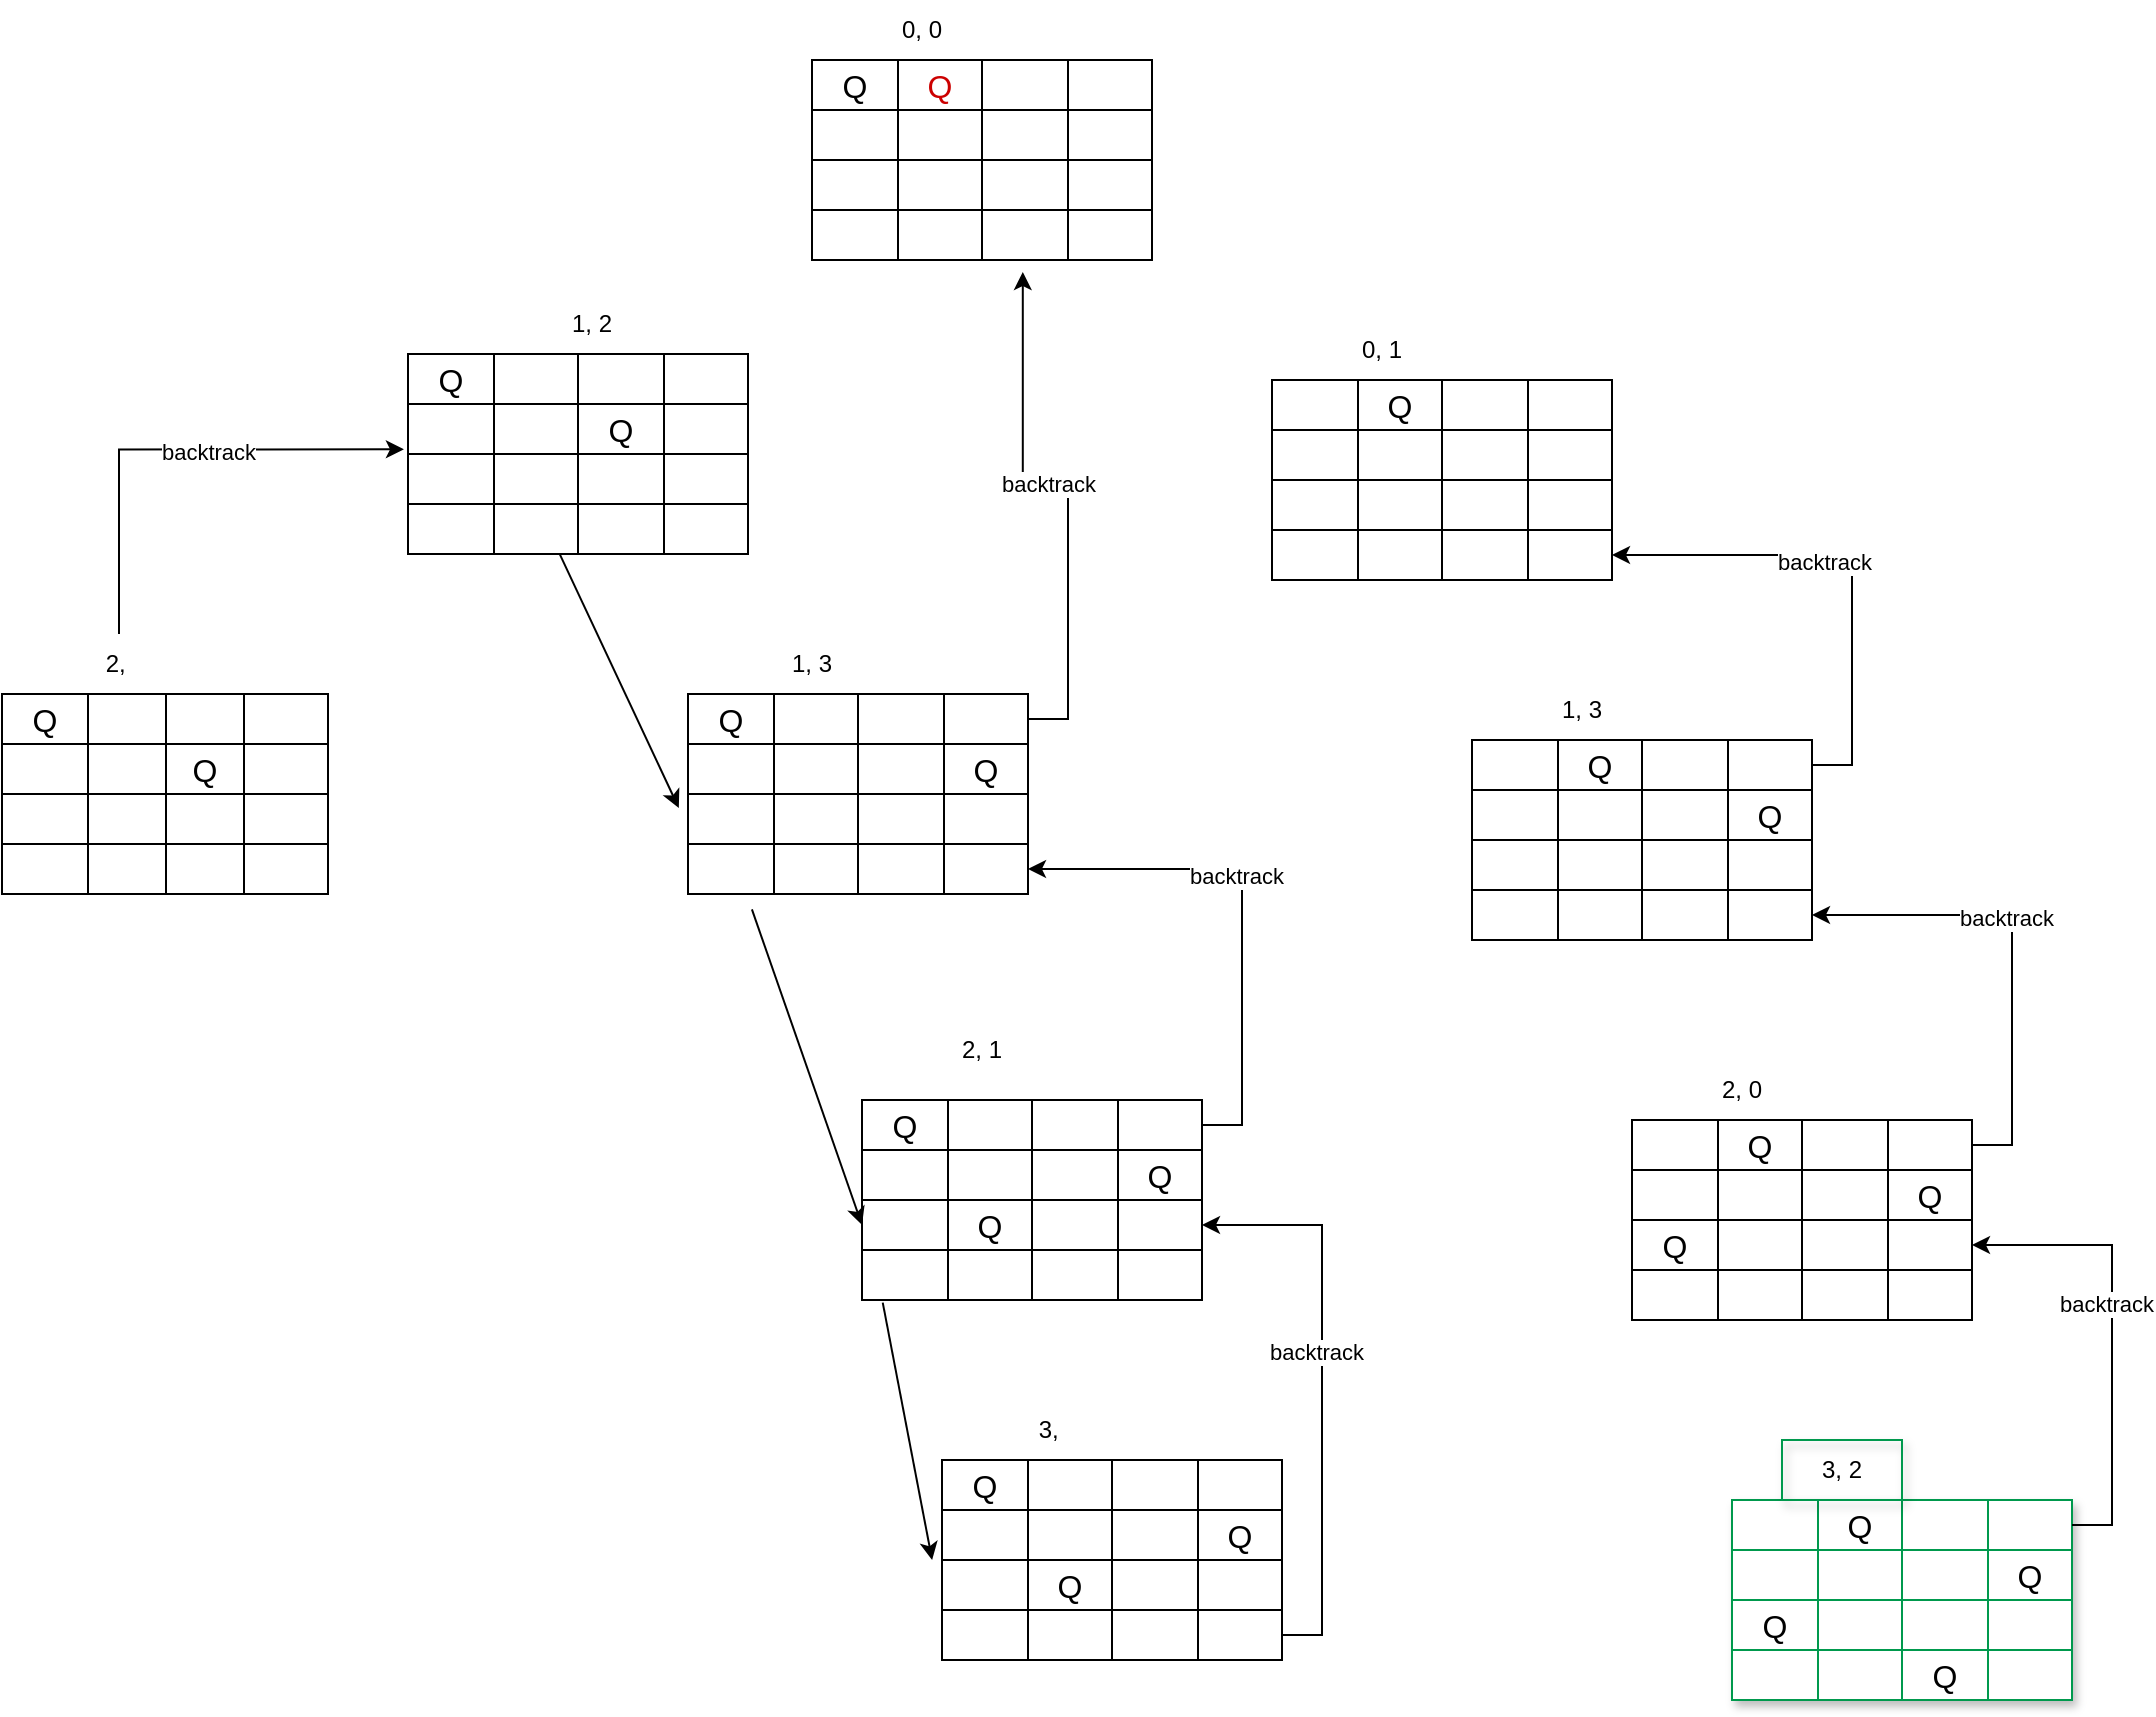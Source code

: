<mxfile version="22.1.2" type="device">
  <diagram name="Page-1" id="G8UrM7M67HIisbb6Z9TN">
    <mxGraphModel dx="2048" dy="893" grid="1" gridSize="10" guides="1" tooltips="1" connect="1" arrows="1" fold="1" page="1" pageScale="1" pageWidth="850" pageHeight="1100" math="0" shadow="0">
      <root>
        <mxCell id="0" />
        <mxCell id="1" parent="0" />
        <mxCell id="WxOFqhejSJ8d4apdW_I4-1" value="" style="shape=table;startSize=0;container=1;collapsible=0;childLayout=tableLayout;fontSize=16;" vertex="1" parent="1">
          <mxGeometry x="340" y="40" width="170" height="100" as="geometry" />
        </mxCell>
        <mxCell id="WxOFqhejSJ8d4apdW_I4-25" style="shape=tableRow;horizontal=0;startSize=0;swimlaneHead=0;swimlaneBody=0;strokeColor=inherit;top=0;left=0;bottom=0;right=0;collapsible=0;dropTarget=0;fillColor=none;points=[[0,0.5],[1,0.5]];portConstraint=eastwest;fontSize=16;" vertex="1" parent="WxOFqhejSJ8d4apdW_I4-1">
          <mxGeometry width="170" height="25" as="geometry" />
        </mxCell>
        <mxCell id="WxOFqhejSJ8d4apdW_I4-26" value="Q" style="shape=partialRectangle;html=1;whiteSpace=wrap;connectable=0;strokeColor=inherit;overflow=hidden;fillColor=none;top=0;left=0;bottom=0;right=0;pointerEvents=1;fontSize=16;" vertex="1" parent="WxOFqhejSJ8d4apdW_I4-25">
          <mxGeometry width="43" height="25" as="geometry">
            <mxRectangle width="43" height="25" as="alternateBounds" />
          </mxGeometry>
        </mxCell>
        <mxCell id="WxOFqhejSJ8d4apdW_I4-27" value="&lt;font color=&quot;#cc0000&quot;&gt;Q&lt;/font&gt;" style="shape=partialRectangle;html=1;whiteSpace=wrap;connectable=0;strokeColor=inherit;overflow=hidden;fillColor=none;top=0;left=0;bottom=0;right=0;pointerEvents=1;fontSize=16;" vertex="1" parent="WxOFqhejSJ8d4apdW_I4-25">
          <mxGeometry x="43" width="42" height="25" as="geometry">
            <mxRectangle width="42" height="25" as="alternateBounds" />
          </mxGeometry>
        </mxCell>
        <mxCell id="WxOFqhejSJ8d4apdW_I4-28" style="shape=partialRectangle;html=1;whiteSpace=wrap;connectable=0;strokeColor=inherit;overflow=hidden;fillColor=none;top=0;left=0;bottom=0;right=0;pointerEvents=1;fontSize=16;" vertex="1" parent="WxOFqhejSJ8d4apdW_I4-25">
          <mxGeometry x="85" width="43" height="25" as="geometry">
            <mxRectangle width="43" height="25" as="alternateBounds" />
          </mxGeometry>
        </mxCell>
        <mxCell id="WxOFqhejSJ8d4apdW_I4-29" style="shape=partialRectangle;html=1;whiteSpace=wrap;connectable=0;strokeColor=inherit;overflow=hidden;fillColor=none;top=0;left=0;bottom=0;right=0;pointerEvents=1;fontSize=16;" vertex="1" parent="WxOFqhejSJ8d4apdW_I4-25">
          <mxGeometry x="128" width="42" height="25" as="geometry">
            <mxRectangle width="42" height="25" as="alternateBounds" />
          </mxGeometry>
        </mxCell>
        <mxCell id="WxOFqhejSJ8d4apdW_I4-6" value="" style="shape=tableRow;horizontal=0;startSize=0;swimlaneHead=0;swimlaneBody=0;strokeColor=inherit;top=0;left=0;bottom=0;right=0;collapsible=0;dropTarget=0;fillColor=none;points=[[0,0.5],[1,0.5]];portConstraint=eastwest;fontSize=16;" vertex="1" parent="WxOFqhejSJ8d4apdW_I4-1">
          <mxGeometry y="25" width="170" height="25" as="geometry" />
        </mxCell>
        <mxCell id="WxOFqhejSJ8d4apdW_I4-7" value="" style="shape=partialRectangle;html=1;whiteSpace=wrap;connectable=0;strokeColor=inherit;overflow=hidden;fillColor=none;top=0;left=0;bottom=0;right=0;pointerEvents=1;fontSize=16;" vertex="1" parent="WxOFqhejSJ8d4apdW_I4-6">
          <mxGeometry width="43" height="25" as="geometry">
            <mxRectangle width="43" height="25" as="alternateBounds" />
          </mxGeometry>
        </mxCell>
        <mxCell id="WxOFqhejSJ8d4apdW_I4-8" value="" style="shape=partialRectangle;html=1;whiteSpace=wrap;connectable=0;strokeColor=inherit;overflow=hidden;fillColor=none;top=0;left=0;bottom=0;right=0;pointerEvents=1;fontSize=16;" vertex="1" parent="WxOFqhejSJ8d4apdW_I4-6">
          <mxGeometry x="43" width="42" height="25" as="geometry">
            <mxRectangle width="42" height="25" as="alternateBounds" />
          </mxGeometry>
        </mxCell>
        <mxCell id="WxOFqhejSJ8d4apdW_I4-9" value="" style="shape=partialRectangle;html=1;whiteSpace=wrap;connectable=0;strokeColor=inherit;overflow=hidden;fillColor=none;top=0;left=0;bottom=0;right=0;pointerEvents=1;fontSize=16;" vertex="1" parent="WxOFqhejSJ8d4apdW_I4-6">
          <mxGeometry x="85" width="43" height="25" as="geometry">
            <mxRectangle width="43" height="25" as="alternateBounds" />
          </mxGeometry>
        </mxCell>
        <mxCell id="WxOFqhejSJ8d4apdW_I4-30" style="shape=partialRectangle;html=1;whiteSpace=wrap;connectable=0;strokeColor=inherit;overflow=hidden;fillColor=none;top=0;left=0;bottom=0;right=0;pointerEvents=1;fontSize=16;" vertex="1" parent="WxOFqhejSJ8d4apdW_I4-6">
          <mxGeometry x="128" width="42" height="25" as="geometry">
            <mxRectangle width="42" height="25" as="alternateBounds" />
          </mxGeometry>
        </mxCell>
        <mxCell id="WxOFqhejSJ8d4apdW_I4-10" value="" style="shape=tableRow;horizontal=0;startSize=0;swimlaneHead=0;swimlaneBody=0;strokeColor=inherit;top=0;left=0;bottom=0;right=0;collapsible=0;dropTarget=0;fillColor=none;points=[[0,0.5],[1,0.5]];portConstraint=eastwest;fontSize=16;" vertex="1" parent="WxOFqhejSJ8d4apdW_I4-1">
          <mxGeometry y="50" width="170" height="25" as="geometry" />
        </mxCell>
        <mxCell id="WxOFqhejSJ8d4apdW_I4-11" value="" style="shape=partialRectangle;html=1;whiteSpace=wrap;connectable=0;strokeColor=inherit;overflow=hidden;fillColor=none;top=0;left=0;bottom=0;right=0;pointerEvents=1;fontSize=16;" vertex="1" parent="WxOFqhejSJ8d4apdW_I4-10">
          <mxGeometry width="43" height="25" as="geometry">
            <mxRectangle width="43" height="25" as="alternateBounds" />
          </mxGeometry>
        </mxCell>
        <mxCell id="WxOFqhejSJ8d4apdW_I4-12" value="" style="shape=partialRectangle;html=1;whiteSpace=wrap;connectable=0;strokeColor=inherit;overflow=hidden;fillColor=none;top=0;left=0;bottom=0;right=0;pointerEvents=1;fontSize=16;" vertex="1" parent="WxOFqhejSJ8d4apdW_I4-10">
          <mxGeometry x="43" width="42" height="25" as="geometry">
            <mxRectangle width="42" height="25" as="alternateBounds" />
          </mxGeometry>
        </mxCell>
        <mxCell id="WxOFqhejSJ8d4apdW_I4-13" value="" style="shape=partialRectangle;html=1;whiteSpace=wrap;connectable=0;strokeColor=inherit;overflow=hidden;fillColor=none;top=0;left=0;bottom=0;right=0;pointerEvents=1;fontSize=16;" vertex="1" parent="WxOFqhejSJ8d4apdW_I4-10">
          <mxGeometry x="85" width="43" height="25" as="geometry">
            <mxRectangle width="43" height="25" as="alternateBounds" />
          </mxGeometry>
        </mxCell>
        <mxCell id="WxOFqhejSJ8d4apdW_I4-31" style="shape=partialRectangle;html=1;whiteSpace=wrap;connectable=0;strokeColor=inherit;overflow=hidden;fillColor=none;top=0;left=0;bottom=0;right=0;pointerEvents=1;fontSize=16;" vertex="1" parent="WxOFqhejSJ8d4apdW_I4-10">
          <mxGeometry x="128" width="42" height="25" as="geometry">
            <mxRectangle width="42" height="25" as="alternateBounds" />
          </mxGeometry>
        </mxCell>
        <mxCell id="WxOFqhejSJ8d4apdW_I4-21" style="shape=tableRow;horizontal=0;startSize=0;swimlaneHead=0;swimlaneBody=0;strokeColor=inherit;top=0;left=0;bottom=0;right=0;collapsible=0;dropTarget=0;fillColor=none;points=[[0,0.5],[1,0.5]];portConstraint=eastwest;fontSize=16;" vertex="1" parent="WxOFqhejSJ8d4apdW_I4-1">
          <mxGeometry y="75" width="170" height="25" as="geometry" />
        </mxCell>
        <mxCell id="WxOFqhejSJ8d4apdW_I4-22" style="shape=partialRectangle;html=1;whiteSpace=wrap;connectable=0;strokeColor=inherit;overflow=hidden;fillColor=none;top=0;left=0;bottom=0;right=0;pointerEvents=1;fontSize=16;" vertex="1" parent="WxOFqhejSJ8d4apdW_I4-21">
          <mxGeometry width="43" height="25" as="geometry">
            <mxRectangle width="43" height="25" as="alternateBounds" />
          </mxGeometry>
        </mxCell>
        <mxCell id="WxOFqhejSJ8d4apdW_I4-23" style="shape=partialRectangle;html=1;whiteSpace=wrap;connectable=0;strokeColor=inherit;overflow=hidden;fillColor=none;top=0;left=0;bottom=0;right=0;pointerEvents=1;fontSize=16;" vertex="1" parent="WxOFqhejSJ8d4apdW_I4-21">
          <mxGeometry x="43" width="42" height="25" as="geometry">
            <mxRectangle width="42" height="25" as="alternateBounds" />
          </mxGeometry>
        </mxCell>
        <mxCell id="WxOFqhejSJ8d4apdW_I4-24" style="shape=partialRectangle;html=1;whiteSpace=wrap;connectable=0;strokeColor=inherit;overflow=hidden;fillColor=none;top=0;left=0;bottom=0;right=0;pointerEvents=1;fontSize=16;" vertex="1" parent="WxOFqhejSJ8d4apdW_I4-21">
          <mxGeometry x="85" width="43" height="25" as="geometry">
            <mxRectangle width="43" height="25" as="alternateBounds" />
          </mxGeometry>
        </mxCell>
        <mxCell id="WxOFqhejSJ8d4apdW_I4-32" style="shape=partialRectangle;html=1;whiteSpace=wrap;connectable=0;strokeColor=inherit;overflow=hidden;fillColor=none;top=0;left=0;bottom=0;right=0;pointerEvents=1;fontSize=16;" vertex="1" parent="WxOFqhejSJ8d4apdW_I4-21">
          <mxGeometry x="128" width="42" height="25" as="geometry">
            <mxRectangle width="42" height="25" as="alternateBounds" />
          </mxGeometry>
        </mxCell>
        <mxCell id="WxOFqhejSJ8d4apdW_I4-59" value="" style="shape=table;startSize=0;container=1;collapsible=0;childLayout=tableLayout;fontSize=16;" vertex="1" parent="1">
          <mxGeometry x="138" y="187" width="170" height="100" as="geometry" />
        </mxCell>
        <mxCell id="WxOFqhejSJ8d4apdW_I4-60" style="shape=tableRow;horizontal=0;startSize=0;swimlaneHead=0;swimlaneBody=0;strokeColor=inherit;top=0;left=0;bottom=0;right=0;collapsible=0;dropTarget=0;fillColor=none;points=[[0,0.5],[1,0.5]];portConstraint=eastwest;fontSize=16;" vertex="1" parent="WxOFqhejSJ8d4apdW_I4-59">
          <mxGeometry width="170" height="25" as="geometry" />
        </mxCell>
        <mxCell id="WxOFqhejSJ8d4apdW_I4-61" value="Q" style="shape=partialRectangle;html=1;whiteSpace=wrap;connectable=0;strokeColor=inherit;overflow=hidden;fillColor=none;top=0;left=0;bottom=0;right=0;pointerEvents=1;fontSize=16;" vertex="1" parent="WxOFqhejSJ8d4apdW_I4-60">
          <mxGeometry width="43" height="25" as="geometry">
            <mxRectangle width="43" height="25" as="alternateBounds" />
          </mxGeometry>
        </mxCell>
        <mxCell id="WxOFqhejSJ8d4apdW_I4-62" style="shape=partialRectangle;html=1;whiteSpace=wrap;connectable=0;strokeColor=inherit;overflow=hidden;fillColor=none;top=0;left=0;bottom=0;right=0;pointerEvents=1;fontSize=16;" vertex="1" parent="WxOFqhejSJ8d4apdW_I4-60">
          <mxGeometry x="43" width="42" height="25" as="geometry">
            <mxRectangle width="42" height="25" as="alternateBounds" />
          </mxGeometry>
        </mxCell>
        <mxCell id="WxOFqhejSJ8d4apdW_I4-63" style="shape=partialRectangle;html=1;whiteSpace=wrap;connectable=0;strokeColor=inherit;overflow=hidden;fillColor=none;top=0;left=0;bottom=0;right=0;pointerEvents=1;fontSize=16;" vertex="1" parent="WxOFqhejSJ8d4apdW_I4-60">
          <mxGeometry x="85" width="43" height="25" as="geometry">
            <mxRectangle width="43" height="25" as="alternateBounds" />
          </mxGeometry>
        </mxCell>
        <mxCell id="WxOFqhejSJ8d4apdW_I4-64" style="shape=partialRectangle;html=1;whiteSpace=wrap;connectable=0;strokeColor=inherit;overflow=hidden;fillColor=none;top=0;left=0;bottom=0;right=0;pointerEvents=1;fontSize=16;" vertex="1" parent="WxOFqhejSJ8d4apdW_I4-60">
          <mxGeometry x="128" width="42" height="25" as="geometry">
            <mxRectangle width="42" height="25" as="alternateBounds" />
          </mxGeometry>
        </mxCell>
        <mxCell id="WxOFqhejSJ8d4apdW_I4-65" value="" style="shape=tableRow;horizontal=0;startSize=0;swimlaneHead=0;swimlaneBody=0;strokeColor=inherit;top=0;left=0;bottom=0;right=0;collapsible=0;dropTarget=0;fillColor=none;points=[[0,0.5],[1,0.5]];portConstraint=eastwest;fontSize=16;" vertex="1" parent="WxOFqhejSJ8d4apdW_I4-59">
          <mxGeometry y="25" width="170" height="25" as="geometry" />
        </mxCell>
        <mxCell id="WxOFqhejSJ8d4apdW_I4-66" value="" style="shape=partialRectangle;html=1;whiteSpace=wrap;connectable=0;strokeColor=inherit;overflow=hidden;fillColor=none;top=0;left=0;bottom=0;right=0;pointerEvents=1;fontSize=16;" vertex="1" parent="WxOFqhejSJ8d4apdW_I4-65">
          <mxGeometry width="43" height="25" as="geometry">
            <mxRectangle width="43" height="25" as="alternateBounds" />
          </mxGeometry>
        </mxCell>
        <mxCell id="WxOFqhejSJ8d4apdW_I4-67" value="" style="shape=partialRectangle;html=1;whiteSpace=wrap;connectable=0;strokeColor=inherit;overflow=hidden;fillColor=none;top=0;left=0;bottom=0;right=0;pointerEvents=1;fontSize=16;" vertex="1" parent="WxOFqhejSJ8d4apdW_I4-65">
          <mxGeometry x="43" width="42" height="25" as="geometry">
            <mxRectangle width="42" height="25" as="alternateBounds" />
          </mxGeometry>
        </mxCell>
        <mxCell id="WxOFqhejSJ8d4apdW_I4-68" value="Q" style="shape=partialRectangle;html=1;whiteSpace=wrap;connectable=0;strokeColor=inherit;overflow=hidden;fillColor=none;top=0;left=0;bottom=0;right=0;pointerEvents=1;fontSize=16;" vertex="1" parent="WxOFqhejSJ8d4apdW_I4-65">
          <mxGeometry x="85" width="43" height="25" as="geometry">
            <mxRectangle width="43" height="25" as="alternateBounds" />
          </mxGeometry>
        </mxCell>
        <mxCell id="WxOFqhejSJ8d4apdW_I4-69" style="shape=partialRectangle;html=1;whiteSpace=wrap;connectable=0;strokeColor=inherit;overflow=hidden;fillColor=none;top=0;left=0;bottom=0;right=0;pointerEvents=1;fontSize=16;" vertex="1" parent="WxOFqhejSJ8d4apdW_I4-65">
          <mxGeometry x="128" width="42" height="25" as="geometry">
            <mxRectangle width="42" height="25" as="alternateBounds" />
          </mxGeometry>
        </mxCell>
        <mxCell id="WxOFqhejSJ8d4apdW_I4-70" value="" style="shape=tableRow;horizontal=0;startSize=0;swimlaneHead=0;swimlaneBody=0;strokeColor=inherit;top=0;left=0;bottom=0;right=0;collapsible=0;dropTarget=0;fillColor=none;points=[[0,0.5],[1,0.5]];portConstraint=eastwest;fontSize=16;" vertex="1" parent="WxOFqhejSJ8d4apdW_I4-59">
          <mxGeometry y="50" width="170" height="25" as="geometry" />
        </mxCell>
        <mxCell id="WxOFqhejSJ8d4apdW_I4-71" value="" style="shape=partialRectangle;html=1;whiteSpace=wrap;connectable=0;strokeColor=inherit;overflow=hidden;fillColor=none;top=0;left=0;bottom=0;right=0;pointerEvents=1;fontSize=16;" vertex="1" parent="WxOFqhejSJ8d4apdW_I4-70">
          <mxGeometry width="43" height="25" as="geometry">
            <mxRectangle width="43" height="25" as="alternateBounds" />
          </mxGeometry>
        </mxCell>
        <mxCell id="WxOFqhejSJ8d4apdW_I4-72" value="" style="shape=partialRectangle;html=1;whiteSpace=wrap;connectable=0;strokeColor=inherit;overflow=hidden;fillColor=none;top=0;left=0;bottom=0;right=0;pointerEvents=1;fontSize=16;" vertex="1" parent="WxOFqhejSJ8d4apdW_I4-70">
          <mxGeometry x="43" width="42" height="25" as="geometry">
            <mxRectangle width="42" height="25" as="alternateBounds" />
          </mxGeometry>
        </mxCell>
        <mxCell id="WxOFqhejSJ8d4apdW_I4-73" value="" style="shape=partialRectangle;html=1;whiteSpace=wrap;connectable=0;strokeColor=inherit;overflow=hidden;fillColor=none;top=0;left=0;bottom=0;right=0;pointerEvents=1;fontSize=16;" vertex="1" parent="WxOFqhejSJ8d4apdW_I4-70">
          <mxGeometry x="85" width="43" height="25" as="geometry">
            <mxRectangle width="43" height="25" as="alternateBounds" />
          </mxGeometry>
        </mxCell>
        <mxCell id="WxOFqhejSJ8d4apdW_I4-74" style="shape=partialRectangle;html=1;whiteSpace=wrap;connectable=0;strokeColor=inherit;overflow=hidden;fillColor=none;top=0;left=0;bottom=0;right=0;pointerEvents=1;fontSize=16;" vertex="1" parent="WxOFqhejSJ8d4apdW_I4-70">
          <mxGeometry x="128" width="42" height="25" as="geometry">
            <mxRectangle width="42" height="25" as="alternateBounds" />
          </mxGeometry>
        </mxCell>
        <mxCell id="WxOFqhejSJ8d4apdW_I4-75" style="shape=tableRow;horizontal=0;startSize=0;swimlaneHead=0;swimlaneBody=0;strokeColor=inherit;top=0;left=0;bottom=0;right=0;collapsible=0;dropTarget=0;fillColor=none;points=[[0,0.5],[1,0.5]];portConstraint=eastwest;fontSize=16;" vertex="1" parent="WxOFqhejSJ8d4apdW_I4-59">
          <mxGeometry y="75" width="170" height="25" as="geometry" />
        </mxCell>
        <mxCell id="WxOFqhejSJ8d4apdW_I4-76" style="shape=partialRectangle;html=1;whiteSpace=wrap;connectable=0;strokeColor=inherit;overflow=hidden;fillColor=none;top=0;left=0;bottom=0;right=0;pointerEvents=1;fontSize=16;" vertex="1" parent="WxOFqhejSJ8d4apdW_I4-75">
          <mxGeometry width="43" height="25" as="geometry">
            <mxRectangle width="43" height="25" as="alternateBounds" />
          </mxGeometry>
        </mxCell>
        <mxCell id="WxOFqhejSJ8d4apdW_I4-77" style="shape=partialRectangle;html=1;whiteSpace=wrap;connectable=0;strokeColor=inherit;overflow=hidden;fillColor=none;top=0;left=0;bottom=0;right=0;pointerEvents=1;fontSize=16;" vertex="1" parent="WxOFqhejSJ8d4apdW_I4-75">
          <mxGeometry x="43" width="42" height="25" as="geometry">
            <mxRectangle width="42" height="25" as="alternateBounds" />
          </mxGeometry>
        </mxCell>
        <mxCell id="WxOFqhejSJ8d4apdW_I4-78" style="shape=partialRectangle;html=1;whiteSpace=wrap;connectable=0;strokeColor=inherit;overflow=hidden;fillColor=none;top=0;left=0;bottom=0;right=0;pointerEvents=1;fontSize=16;" vertex="1" parent="WxOFqhejSJ8d4apdW_I4-75">
          <mxGeometry x="85" width="43" height="25" as="geometry">
            <mxRectangle width="43" height="25" as="alternateBounds" />
          </mxGeometry>
        </mxCell>
        <mxCell id="WxOFqhejSJ8d4apdW_I4-79" style="shape=partialRectangle;html=1;whiteSpace=wrap;connectable=0;strokeColor=inherit;overflow=hidden;fillColor=none;top=0;left=0;bottom=0;right=0;pointerEvents=1;fontSize=16;" vertex="1" parent="WxOFqhejSJ8d4apdW_I4-75">
          <mxGeometry x="128" width="42" height="25" as="geometry">
            <mxRectangle width="42" height="25" as="alternateBounds" />
          </mxGeometry>
        </mxCell>
        <mxCell id="WxOFqhejSJ8d4apdW_I4-80" value="0, 0" style="text;html=1;strokeColor=none;fillColor=none;align=center;verticalAlign=middle;whiteSpace=wrap;rounded=0;" vertex="1" parent="1">
          <mxGeometry x="365" y="10" width="60" height="30" as="geometry" />
        </mxCell>
        <mxCell id="WxOFqhejSJ8d4apdW_I4-81" value="1, 2" style="text;html=1;strokeColor=none;fillColor=none;align=center;verticalAlign=middle;whiteSpace=wrap;rounded=0;" vertex="1" parent="1">
          <mxGeometry x="200" y="157" width="60" height="30" as="geometry" />
        </mxCell>
        <mxCell id="WxOFqhejSJ8d4apdW_I4-82" value="" style="shape=table;startSize=0;container=1;collapsible=0;childLayout=tableLayout;fontSize=16;" vertex="1" parent="1">
          <mxGeometry x="-65" y="357" width="163" height="100" as="geometry" />
        </mxCell>
        <mxCell id="WxOFqhejSJ8d4apdW_I4-83" style="shape=tableRow;horizontal=0;startSize=0;swimlaneHead=0;swimlaneBody=0;strokeColor=inherit;top=0;left=0;bottom=0;right=0;collapsible=0;dropTarget=0;fillColor=none;points=[[0,0.5],[1,0.5]];portConstraint=eastwest;fontSize=16;" vertex="1" parent="WxOFqhejSJ8d4apdW_I4-82">
          <mxGeometry width="163" height="25" as="geometry" />
        </mxCell>
        <mxCell id="WxOFqhejSJ8d4apdW_I4-84" value="Q" style="shape=partialRectangle;html=1;whiteSpace=wrap;connectable=0;strokeColor=inherit;overflow=hidden;fillColor=none;top=0;left=0;bottom=0;right=0;pointerEvents=1;fontSize=16;" vertex="1" parent="WxOFqhejSJ8d4apdW_I4-83">
          <mxGeometry width="43" height="25" as="geometry">
            <mxRectangle width="43" height="25" as="alternateBounds" />
          </mxGeometry>
        </mxCell>
        <mxCell id="WxOFqhejSJ8d4apdW_I4-85" style="shape=partialRectangle;html=1;whiteSpace=wrap;connectable=0;strokeColor=inherit;overflow=hidden;fillColor=none;top=0;left=0;bottom=0;right=0;pointerEvents=1;fontSize=16;" vertex="1" parent="WxOFqhejSJ8d4apdW_I4-83">
          <mxGeometry x="43" width="39" height="25" as="geometry">
            <mxRectangle width="39" height="25" as="alternateBounds" />
          </mxGeometry>
        </mxCell>
        <mxCell id="WxOFqhejSJ8d4apdW_I4-86" style="shape=partialRectangle;html=1;whiteSpace=wrap;connectable=0;strokeColor=inherit;overflow=hidden;fillColor=none;top=0;left=0;bottom=0;right=0;pointerEvents=1;fontSize=16;" vertex="1" parent="WxOFqhejSJ8d4apdW_I4-83">
          <mxGeometry x="82" width="39" height="25" as="geometry">
            <mxRectangle width="39" height="25" as="alternateBounds" />
          </mxGeometry>
        </mxCell>
        <mxCell id="WxOFqhejSJ8d4apdW_I4-87" style="shape=partialRectangle;html=1;whiteSpace=wrap;connectable=0;strokeColor=inherit;overflow=hidden;fillColor=none;top=0;left=0;bottom=0;right=0;pointerEvents=1;fontSize=16;" vertex="1" parent="WxOFqhejSJ8d4apdW_I4-83">
          <mxGeometry x="121" width="42" height="25" as="geometry">
            <mxRectangle width="42" height="25" as="alternateBounds" />
          </mxGeometry>
        </mxCell>
        <mxCell id="WxOFqhejSJ8d4apdW_I4-88" value="" style="shape=tableRow;horizontal=0;startSize=0;swimlaneHead=0;swimlaneBody=0;strokeColor=inherit;top=0;left=0;bottom=0;right=0;collapsible=0;dropTarget=0;fillColor=none;points=[[0,0.5],[1,0.5]];portConstraint=eastwest;fontSize=16;" vertex="1" parent="WxOFqhejSJ8d4apdW_I4-82">
          <mxGeometry y="25" width="163" height="25" as="geometry" />
        </mxCell>
        <mxCell id="WxOFqhejSJ8d4apdW_I4-89" value="" style="shape=partialRectangle;html=1;whiteSpace=wrap;connectable=0;strokeColor=inherit;overflow=hidden;fillColor=none;top=0;left=0;bottom=0;right=0;pointerEvents=1;fontSize=16;" vertex="1" parent="WxOFqhejSJ8d4apdW_I4-88">
          <mxGeometry width="43" height="25" as="geometry">
            <mxRectangle width="43" height="25" as="alternateBounds" />
          </mxGeometry>
        </mxCell>
        <mxCell id="WxOFqhejSJ8d4apdW_I4-90" value="" style="shape=partialRectangle;html=1;whiteSpace=wrap;connectable=0;strokeColor=inherit;overflow=hidden;fillColor=none;top=0;left=0;bottom=0;right=0;pointerEvents=1;fontSize=16;" vertex="1" parent="WxOFqhejSJ8d4apdW_I4-88">
          <mxGeometry x="43" width="39" height="25" as="geometry">
            <mxRectangle width="39" height="25" as="alternateBounds" />
          </mxGeometry>
        </mxCell>
        <mxCell id="WxOFqhejSJ8d4apdW_I4-91" value="Q" style="shape=partialRectangle;html=1;whiteSpace=wrap;connectable=0;strokeColor=inherit;overflow=hidden;fillColor=none;top=0;left=0;bottom=0;right=0;pointerEvents=1;fontSize=16;" vertex="1" parent="WxOFqhejSJ8d4apdW_I4-88">
          <mxGeometry x="82" width="39" height="25" as="geometry">
            <mxRectangle width="39" height="25" as="alternateBounds" />
          </mxGeometry>
        </mxCell>
        <mxCell id="WxOFqhejSJ8d4apdW_I4-92" style="shape=partialRectangle;html=1;whiteSpace=wrap;connectable=0;strokeColor=inherit;overflow=hidden;fillColor=none;top=0;left=0;bottom=0;right=0;pointerEvents=1;fontSize=16;" vertex="1" parent="WxOFqhejSJ8d4apdW_I4-88">
          <mxGeometry x="121" width="42" height="25" as="geometry">
            <mxRectangle width="42" height="25" as="alternateBounds" />
          </mxGeometry>
        </mxCell>
        <mxCell id="WxOFqhejSJ8d4apdW_I4-93" value="" style="shape=tableRow;horizontal=0;startSize=0;swimlaneHead=0;swimlaneBody=0;strokeColor=inherit;top=0;left=0;bottom=0;right=0;collapsible=0;dropTarget=0;fillColor=none;points=[[0,0.5],[1,0.5]];portConstraint=eastwest;fontSize=16;" vertex="1" parent="WxOFqhejSJ8d4apdW_I4-82">
          <mxGeometry y="50" width="163" height="25" as="geometry" />
        </mxCell>
        <mxCell id="WxOFqhejSJ8d4apdW_I4-94" value="" style="shape=partialRectangle;html=1;whiteSpace=wrap;connectable=0;strokeColor=inherit;overflow=hidden;fillColor=none;top=0;left=0;bottom=0;right=0;pointerEvents=1;fontSize=16;" vertex="1" parent="WxOFqhejSJ8d4apdW_I4-93">
          <mxGeometry width="43" height="25" as="geometry">
            <mxRectangle width="43" height="25" as="alternateBounds" />
          </mxGeometry>
        </mxCell>
        <mxCell id="WxOFqhejSJ8d4apdW_I4-95" value="" style="shape=partialRectangle;html=1;whiteSpace=wrap;connectable=0;strokeColor=inherit;overflow=hidden;fillColor=none;top=0;left=0;bottom=0;right=0;pointerEvents=1;fontSize=16;" vertex="1" parent="WxOFqhejSJ8d4apdW_I4-93">
          <mxGeometry x="43" width="39" height="25" as="geometry">
            <mxRectangle width="39" height="25" as="alternateBounds" />
          </mxGeometry>
        </mxCell>
        <mxCell id="WxOFqhejSJ8d4apdW_I4-96" value="" style="shape=partialRectangle;html=1;whiteSpace=wrap;connectable=0;strokeColor=inherit;overflow=hidden;fillColor=none;top=0;left=0;bottom=0;right=0;pointerEvents=1;fontSize=16;" vertex="1" parent="WxOFqhejSJ8d4apdW_I4-93">
          <mxGeometry x="82" width="39" height="25" as="geometry">
            <mxRectangle width="39" height="25" as="alternateBounds" />
          </mxGeometry>
        </mxCell>
        <mxCell id="WxOFqhejSJ8d4apdW_I4-97" style="shape=partialRectangle;html=1;whiteSpace=wrap;connectable=0;strokeColor=inherit;overflow=hidden;fillColor=none;top=0;left=0;bottom=0;right=0;pointerEvents=1;fontSize=16;" vertex="1" parent="WxOFqhejSJ8d4apdW_I4-93">
          <mxGeometry x="121" width="42" height="25" as="geometry">
            <mxRectangle width="42" height="25" as="alternateBounds" />
          </mxGeometry>
        </mxCell>
        <mxCell id="WxOFqhejSJ8d4apdW_I4-98" style="shape=tableRow;horizontal=0;startSize=0;swimlaneHead=0;swimlaneBody=0;strokeColor=inherit;top=0;left=0;bottom=0;right=0;collapsible=0;dropTarget=0;fillColor=none;points=[[0,0.5],[1,0.5]];portConstraint=eastwest;fontSize=16;" vertex="1" parent="WxOFqhejSJ8d4apdW_I4-82">
          <mxGeometry y="75" width="163" height="25" as="geometry" />
        </mxCell>
        <mxCell id="WxOFqhejSJ8d4apdW_I4-99" style="shape=partialRectangle;html=1;whiteSpace=wrap;connectable=0;strokeColor=inherit;overflow=hidden;fillColor=none;top=0;left=0;bottom=0;right=0;pointerEvents=1;fontSize=16;" vertex="1" parent="WxOFqhejSJ8d4apdW_I4-98">
          <mxGeometry width="43" height="25" as="geometry">
            <mxRectangle width="43" height="25" as="alternateBounds" />
          </mxGeometry>
        </mxCell>
        <mxCell id="WxOFqhejSJ8d4apdW_I4-100" style="shape=partialRectangle;html=1;whiteSpace=wrap;connectable=0;strokeColor=inherit;overflow=hidden;fillColor=none;top=0;left=0;bottom=0;right=0;pointerEvents=1;fontSize=16;" vertex="1" parent="WxOFqhejSJ8d4apdW_I4-98">
          <mxGeometry x="43" width="39" height="25" as="geometry">
            <mxRectangle width="39" height="25" as="alternateBounds" />
          </mxGeometry>
        </mxCell>
        <mxCell id="WxOFqhejSJ8d4apdW_I4-101" style="shape=partialRectangle;html=1;whiteSpace=wrap;connectable=0;strokeColor=inherit;overflow=hidden;fillColor=none;top=0;left=0;bottom=0;right=0;pointerEvents=1;fontSize=16;" vertex="1" parent="WxOFqhejSJ8d4apdW_I4-98">
          <mxGeometry x="82" width="39" height="25" as="geometry">
            <mxRectangle width="39" height="25" as="alternateBounds" />
          </mxGeometry>
        </mxCell>
        <mxCell id="WxOFqhejSJ8d4apdW_I4-102" style="shape=partialRectangle;html=1;whiteSpace=wrap;connectable=0;strokeColor=inherit;overflow=hidden;fillColor=none;top=0;left=0;bottom=0;right=0;pointerEvents=1;fontSize=16;" vertex="1" parent="WxOFqhejSJ8d4apdW_I4-98">
          <mxGeometry x="121" width="42" height="25" as="geometry">
            <mxRectangle width="42" height="25" as="alternateBounds" />
          </mxGeometry>
        </mxCell>
        <mxCell id="WxOFqhejSJ8d4apdW_I4-103" value="2,&amp;nbsp;" style="text;html=1;strokeColor=none;fillColor=none;align=center;verticalAlign=middle;whiteSpace=wrap;rounded=0;" vertex="1" parent="1">
          <mxGeometry x="-33" y="327" width="53" height="30" as="geometry" />
        </mxCell>
        <mxCell id="WxOFqhejSJ8d4apdW_I4-104" style="edgeStyle=orthogonalEdgeStyle;rounded=0;orthogonalLoop=1;jettySize=auto;html=1;entryX=-0.012;entryY=-0.093;entryDx=0;entryDy=0;entryPerimeter=0;" edge="1" parent="1" source="WxOFqhejSJ8d4apdW_I4-103" target="WxOFqhejSJ8d4apdW_I4-70">
          <mxGeometry relative="1" as="geometry" />
        </mxCell>
        <mxCell id="WxOFqhejSJ8d4apdW_I4-105" value="backtrack" style="edgeLabel;html=1;align=center;verticalAlign=middle;resizable=0;points=[];" vertex="1" connectable="0" parent="WxOFqhejSJ8d4apdW_I4-104">
          <mxGeometry x="0.168" y="-1" relative="1" as="geometry">
            <mxPoint as="offset" />
          </mxGeometry>
        </mxCell>
        <mxCell id="WxOFqhejSJ8d4apdW_I4-106" value="" style="shape=table;startSize=0;container=1;collapsible=0;childLayout=tableLayout;fontSize=16;" vertex="1" parent="1">
          <mxGeometry x="278" y="357" width="170" height="100" as="geometry" />
        </mxCell>
        <mxCell id="WxOFqhejSJ8d4apdW_I4-107" style="shape=tableRow;horizontal=0;startSize=0;swimlaneHead=0;swimlaneBody=0;strokeColor=inherit;top=0;left=0;bottom=0;right=0;collapsible=0;dropTarget=0;fillColor=none;points=[[0,0.5],[1,0.5]];portConstraint=eastwest;fontSize=16;" vertex="1" parent="WxOFqhejSJ8d4apdW_I4-106">
          <mxGeometry width="170" height="25" as="geometry" />
        </mxCell>
        <mxCell id="WxOFqhejSJ8d4apdW_I4-108" value="Q" style="shape=partialRectangle;html=1;whiteSpace=wrap;connectable=0;strokeColor=inherit;overflow=hidden;fillColor=none;top=0;left=0;bottom=0;right=0;pointerEvents=1;fontSize=16;" vertex="1" parent="WxOFqhejSJ8d4apdW_I4-107">
          <mxGeometry width="43" height="25" as="geometry">
            <mxRectangle width="43" height="25" as="alternateBounds" />
          </mxGeometry>
        </mxCell>
        <mxCell id="WxOFqhejSJ8d4apdW_I4-109" style="shape=partialRectangle;html=1;whiteSpace=wrap;connectable=0;strokeColor=inherit;overflow=hidden;fillColor=none;top=0;left=0;bottom=0;right=0;pointerEvents=1;fontSize=16;" vertex="1" parent="WxOFqhejSJ8d4apdW_I4-107">
          <mxGeometry x="43" width="42" height="25" as="geometry">
            <mxRectangle width="42" height="25" as="alternateBounds" />
          </mxGeometry>
        </mxCell>
        <mxCell id="WxOFqhejSJ8d4apdW_I4-110" style="shape=partialRectangle;html=1;whiteSpace=wrap;connectable=0;strokeColor=inherit;overflow=hidden;fillColor=none;top=0;left=0;bottom=0;right=0;pointerEvents=1;fontSize=16;" vertex="1" parent="WxOFqhejSJ8d4apdW_I4-107">
          <mxGeometry x="85" width="43" height="25" as="geometry">
            <mxRectangle width="43" height="25" as="alternateBounds" />
          </mxGeometry>
        </mxCell>
        <mxCell id="WxOFqhejSJ8d4apdW_I4-111" style="shape=partialRectangle;html=1;whiteSpace=wrap;connectable=0;strokeColor=inherit;overflow=hidden;fillColor=none;top=0;left=0;bottom=0;right=0;pointerEvents=1;fontSize=16;" vertex="1" parent="WxOFqhejSJ8d4apdW_I4-107">
          <mxGeometry x="128" width="42" height="25" as="geometry">
            <mxRectangle width="42" height="25" as="alternateBounds" />
          </mxGeometry>
        </mxCell>
        <mxCell id="WxOFqhejSJ8d4apdW_I4-112" value="" style="shape=tableRow;horizontal=0;startSize=0;swimlaneHead=0;swimlaneBody=0;strokeColor=inherit;top=0;left=0;bottom=0;right=0;collapsible=0;dropTarget=0;fillColor=none;points=[[0,0.5],[1,0.5]];portConstraint=eastwest;fontSize=16;" vertex="1" parent="WxOFqhejSJ8d4apdW_I4-106">
          <mxGeometry y="25" width="170" height="25" as="geometry" />
        </mxCell>
        <mxCell id="WxOFqhejSJ8d4apdW_I4-113" value="" style="shape=partialRectangle;html=1;whiteSpace=wrap;connectable=0;strokeColor=inherit;overflow=hidden;fillColor=none;top=0;left=0;bottom=0;right=0;pointerEvents=1;fontSize=16;" vertex="1" parent="WxOFqhejSJ8d4apdW_I4-112">
          <mxGeometry width="43" height="25" as="geometry">
            <mxRectangle width="43" height="25" as="alternateBounds" />
          </mxGeometry>
        </mxCell>
        <mxCell id="WxOFqhejSJ8d4apdW_I4-114" value="" style="shape=partialRectangle;html=1;whiteSpace=wrap;connectable=0;strokeColor=inherit;overflow=hidden;fillColor=none;top=0;left=0;bottom=0;right=0;pointerEvents=1;fontSize=16;" vertex="1" parent="WxOFqhejSJ8d4apdW_I4-112">
          <mxGeometry x="43" width="42" height="25" as="geometry">
            <mxRectangle width="42" height="25" as="alternateBounds" />
          </mxGeometry>
        </mxCell>
        <mxCell id="WxOFqhejSJ8d4apdW_I4-115" value="" style="shape=partialRectangle;html=1;whiteSpace=wrap;connectable=0;strokeColor=inherit;overflow=hidden;fillColor=none;top=0;left=0;bottom=0;right=0;pointerEvents=1;fontSize=16;" vertex="1" parent="WxOFqhejSJ8d4apdW_I4-112">
          <mxGeometry x="85" width="43" height="25" as="geometry">
            <mxRectangle width="43" height="25" as="alternateBounds" />
          </mxGeometry>
        </mxCell>
        <mxCell id="WxOFqhejSJ8d4apdW_I4-116" value="Q" style="shape=partialRectangle;html=1;whiteSpace=wrap;connectable=0;strokeColor=inherit;overflow=hidden;fillColor=none;top=0;left=0;bottom=0;right=0;pointerEvents=1;fontSize=16;" vertex="1" parent="WxOFqhejSJ8d4apdW_I4-112">
          <mxGeometry x="128" width="42" height="25" as="geometry">
            <mxRectangle width="42" height="25" as="alternateBounds" />
          </mxGeometry>
        </mxCell>
        <mxCell id="WxOFqhejSJ8d4apdW_I4-117" value="" style="shape=tableRow;horizontal=0;startSize=0;swimlaneHead=0;swimlaneBody=0;strokeColor=inherit;top=0;left=0;bottom=0;right=0;collapsible=0;dropTarget=0;fillColor=none;points=[[0,0.5],[1,0.5]];portConstraint=eastwest;fontSize=16;" vertex="1" parent="WxOFqhejSJ8d4apdW_I4-106">
          <mxGeometry y="50" width="170" height="25" as="geometry" />
        </mxCell>
        <mxCell id="WxOFqhejSJ8d4apdW_I4-118" value="" style="shape=partialRectangle;html=1;whiteSpace=wrap;connectable=0;strokeColor=inherit;overflow=hidden;fillColor=none;top=0;left=0;bottom=0;right=0;pointerEvents=1;fontSize=16;" vertex="1" parent="WxOFqhejSJ8d4apdW_I4-117">
          <mxGeometry width="43" height="25" as="geometry">
            <mxRectangle width="43" height="25" as="alternateBounds" />
          </mxGeometry>
        </mxCell>
        <mxCell id="WxOFqhejSJ8d4apdW_I4-119" value="" style="shape=partialRectangle;html=1;whiteSpace=wrap;connectable=0;strokeColor=inherit;overflow=hidden;fillColor=none;top=0;left=0;bottom=0;right=0;pointerEvents=1;fontSize=16;" vertex="1" parent="WxOFqhejSJ8d4apdW_I4-117">
          <mxGeometry x="43" width="42" height="25" as="geometry">
            <mxRectangle width="42" height="25" as="alternateBounds" />
          </mxGeometry>
        </mxCell>
        <mxCell id="WxOFqhejSJ8d4apdW_I4-120" value="" style="shape=partialRectangle;html=1;whiteSpace=wrap;connectable=0;strokeColor=inherit;overflow=hidden;fillColor=none;top=0;left=0;bottom=0;right=0;pointerEvents=1;fontSize=16;" vertex="1" parent="WxOFqhejSJ8d4apdW_I4-117">
          <mxGeometry x="85" width="43" height="25" as="geometry">
            <mxRectangle width="43" height="25" as="alternateBounds" />
          </mxGeometry>
        </mxCell>
        <mxCell id="WxOFqhejSJ8d4apdW_I4-121" style="shape=partialRectangle;html=1;whiteSpace=wrap;connectable=0;strokeColor=inherit;overflow=hidden;fillColor=none;top=0;left=0;bottom=0;right=0;pointerEvents=1;fontSize=16;" vertex="1" parent="WxOFqhejSJ8d4apdW_I4-117">
          <mxGeometry x="128" width="42" height="25" as="geometry">
            <mxRectangle width="42" height="25" as="alternateBounds" />
          </mxGeometry>
        </mxCell>
        <mxCell id="WxOFqhejSJ8d4apdW_I4-122" style="shape=tableRow;horizontal=0;startSize=0;swimlaneHead=0;swimlaneBody=0;strokeColor=inherit;top=0;left=0;bottom=0;right=0;collapsible=0;dropTarget=0;fillColor=none;points=[[0,0.5],[1,0.5]];portConstraint=eastwest;fontSize=16;" vertex="1" parent="WxOFqhejSJ8d4apdW_I4-106">
          <mxGeometry y="75" width="170" height="25" as="geometry" />
        </mxCell>
        <mxCell id="WxOFqhejSJ8d4apdW_I4-123" style="shape=partialRectangle;html=1;whiteSpace=wrap;connectable=0;strokeColor=inherit;overflow=hidden;fillColor=none;top=0;left=0;bottom=0;right=0;pointerEvents=1;fontSize=16;" vertex="1" parent="WxOFqhejSJ8d4apdW_I4-122">
          <mxGeometry width="43" height="25" as="geometry">
            <mxRectangle width="43" height="25" as="alternateBounds" />
          </mxGeometry>
        </mxCell>
        <mxCell id="WxOFqhejSJ8d4apdW_I4-124" style="shape=partialRectangle;html=1;whiteSpace=wrap;connectable=0;strokeColor=inherit;overflow=hidden;fillColor=none;top=0;left=0;bottom=0;right=0;pointerEvents=1;fontSize=16;" vertex="1" parent="WxOFqhejSJ8d4apdW_I4-122">
          <mxGeometry x="43" width="42" height="25" as="geometry">
            <mxRectangle width="42" height="25" as="alternateBounds" />
          </mxGeometry>
        </mxCell>
        <mxCell id="WxOFqhejSJ8d4apdW_I4-125" style="shape=partialRectangle;html=1;whiteSpace=wrap;connectable=0;strokeColor=inherit;overflow=hidden;fillColor=none;top=0;left=0;bottom=0;right=0;pointerEvents=1;fontSize=16;" vertex="1" parent="WxOFqhejSJ8d4apdW_I4-122">
          <mxGeometry x="85" width="43" height="25" as="geometry">
            <mxRectangle width="43" height="25" as="alternateBounds" />
          </mxGeometry>
        </mxCell>
        <mxCell id="WxOFqhejSJ8d4apdW_I4-126" style="shape=partialRectangle;html=1;whiteSpace=wrap;connectable=0;strokeColor=inherit;overflow=hidden;fillColor=none;top=0;left=0;bottom=0;right=0;pointerEvents=1;fontSize=16;" vertex="1" parent="WxOFqhejSJ8d4apdW_I4-122">
          <mxGeometry x="128" width="42" height="25" as="geometry">
            <mxRectangle width="42" height="25" as="alternateBounds" />
          </mxGeometry>
        </mxCell>
        <mxCell id="WxOFqhejSJ8d4apdW_I4-127" value="1, 3" style="text;html=1;strokeColor=none;fillColor=none;align=center;verticalAlign=middle;whiteSpace=wrap;rounded=0;" vertex="1" parent="1">
          <mxGeometry x="310" y="327" width="60" height="30" as="geometry" />
        </mxCell>
        <mxCell id="WxOFqhejSJ8d4apdW_I4-128" value="" style="shape=table;startSize=0;container=1;collapsible=0;childLayout=tableLayout;fontSize=16;" vertex="1" parent="1">
          <mxGeometry x="365" y="560" width="170" height="100" as="geometry" />
        </mxCell>
        <mxCell id="WxOFqhejSJ8d4apdW_I4-129" style="shape=tableRow;horizontal=0;startSize=0;swimlaneHead=0;swimlaneBody=0;strokeColor=inherit;top=0;left=0;bottom=0;right=0;collapsible=0;dropTarget=0;fillColor=none;points=[[0,0.5],[1,0.5]];portConstraint=eastwest;fontSize=16;" vertex="1" parent="WxOFqhejSJ8d4apdW_I4-128">
          <mxGeometry width="170" height="25" as="geometry" />
        </mxCell>
        <mxCell id="WxOFqhejSJ8d4apdW_I4-130" value="Q" style="shape=partialRectangle;html=1;whiteSpace=wrap;connectable=0;strokeColor=inherit;overflow=hidden;fillColor=none;top=0;left=0;bottom=0;right=0;pointerEvents=1;fontSize=16;" vertex="1" parent="WxOFqhejSJ8d4apdW_I4-129">
          <mxGeometry width="43" height="25" as="geometry">
            <mxRectangle width="43" height="25" as="alternateBounds" />
          </mxGeometry>
        </mxCell>
        <mxCell id="WxOFqhejSJ8d4apdW_I4-131" style="shape=partialRectangle;html=1;whiteSpace=wrap;connectable=0;strokeColor=inherit;overflow=hidden;fillColor=none;top=0;left=0;bottom=0;right=0;pointerEvents=1;fontSize=16;" vertex="1" parent="WxOFqhejSJ8d4apdW_I4-129">
          <mxGeometry x="43" width="42" height="25" as="geometry">
            <mxRectangle width="42" height="25" as="alternateBounds" />
          </mxGeometry>
        </mxCell>
        <mxCell id="WxOFqhejSJ8d4apdW_I4-132" style="shape=partialRectangle;html=1;whiteSpace=wrap;connectable=0;strokeColor=inherit;overflow=hidden;fillColor=none;top=0;left=0;bottom=0;right=0;pointerEvents=1;fontSize=16;" vertex="1" parent="WxOFqhejSJ8d4apdW_I4-129">
          <mxGeometry x="85" width="43" height="25" as="geometry">
            <mxRectangle width="43" height="25" as="alternateBounds" />
          </mxGeometry>
        </mxCell>
        <mxCell id="WxOFqhejSJ8d4apdW_I4-133" style="shape=partialRectangle;html=1;whiteSpace=wrap;connectable=0;strokeColor=inherit;overflow=hidden;fillColor=none;top=0;left=0;bottom=0;right=0;pointerEvents=1;fontSize=16;" vertex="1" parent="WxOFqhejSJ8d4apdW_I4-129">
          <mxGeometry x="128" width="42" height="25" as="geometry">
            <mxRectangle width="42" height="25" as="alternateBounds" />
          </mxGeometry>
        </mxCell>
        <mxCell id="WxOFqhejSJ8d4apdW_I4-134" value="" style="shape=tableRow;horizontal=0;startSize=0;swimlaneHead=0;swimlaneBody=0;strokeColor=inherit;top=0;left=0;bottom=0;right=0;collapsible=0;dropTarget=0;fillColor=none;points=[[0,0.5],[1,0.5]];portConstraint=eastwest;fontSize=16;" vertex="1" parent="WxOFqhejSJ8d4apdW_I4-128">
          <mxGeometry y="25" width="170" height="25" as="geometry" />
        </mxCell>
        <mxCell id="WxOFqhejSJ8d4apdW_I4-135" value="" style="shape=partialRectangle;html=1;whiteSpace=wrap;connectable=0;strokeColor=inherit;overflow=hidden;fillColor=none;top=0;left=0;bottom=0;right=0;pointerEvents=1;fontSize=16;" vertex="1" parent="WxOFqhejSJ8d4apdW_I4-134">
          <mxGeometry width="43" height="25" as="geometry">
            <mxRectangle width="43" height="25" as="alternateBounds" />
          </mxGeometry>
        </mxCell>
        <mxCell id="WxOFqhejSJ8d4apdW_I4-136" value="" style="shape=partialRectangle;html=1;whiteSpace=wrap;connectable=0;strokeColor=inherit;overflow=hidden;fillColor=none;top=0;left=0;bottom=0;right=0;pointerEvents=1;fontSize=16;" vertex="1" parent="WxOFqhejSJ8d4apdW_I4-134">
          <mxGeometry x="43" width="42" height="25" as="geometry">
            <mxRectangle width="42" height="25" as="alternateBounds" />
          </mxGeometry>
        </mxCell>
        <mxCell id="WxOFqhejSJ8d4apdW_I4-137" value="" style="shape=partialRectangle;html=1;whiteSpace=wrap;connectable=0;strokeColor=inherit;overflow=hidden;fillColor=none;top=0;left=0;bottom=0;right=0;pointerEvents=1;fontSize=16;" vertex="1" parent="WxOFqhejSJ8d4apdW_I4-134">
          <mxGeometry x="85" width="43" height="25" as="geometry">
            <mxRectangle width="43" height="25" as="alternateBounds" />
          </mxGeometry>
        </mxCell>
        <mxCell id="WxOFqhejSJ8d4apdW_I4-138" value="Q" style="shape=partialRectangle;html=1;whiteSpace=wrap;connectable=0;strokeColor=inherit;overflow=hidden;fillColor=none;top=0;left=0;bottom=0;right=0;pointerEvents=1;fontSize=16;" vertex="1" parent="WxOFqhejSJ8d4apdW_I4-134">
          <mxGeometry x="128" width="42" height="25" as="geometry">
            <mxRectangle width="42" height="25" as="alternateBounds" />
          </mxGeometry>
        </mxCell>
        <mxCell id="WxOFqhejSJ8d4apdW_I4-139" value="" style="shape=tableRow;horizontal=0;startSize=0;swimlaneHead=0;swimlaneBody=0;strokeColor=inherit;top=0;left=0;bottom=0;right=0;collapsible=0;dropTarget=0;fillColor=none;points=[[0,0.5],[1,0.5]];portConstraint=eastwest;fontSize=16;" vertex="1" parent="WxOFqhejSJ8d4apdW_I4-128">
          <mxGeometry y="50" width="170" height="25" as="geometry" />
        </mxCell>
        <mxCell id="WxOFqhejSJ8d4apdW_I4-140" value="" style="shape=partialRectangle;html=1;whiteSpace=wrap;connectable=0;strokeColor=inherit;overflow=hidden;fillColor=none;top=0;left=0;bottom=0;right=0;pointerEvents=1;fontSize=16;" vertex="1" parent="WxOFqhejSJ8d4apdW_I4-139">
          <mxGeometry width="43" height="25" as="geometry">
            <mxRectangle width="43" height="25" as="alternateBounds" />
          </mxGeometry>
        </mxCell>
        <mxCell id="WxOFqhejSJ8d4apdW_I4-141" value="Q" style="shape=partialRectangle;html=1;whiteSpace=wrap;connectable=0;strokeColor=inherit;overflow=hidden;fillColor=none;top=0;left=0;bottom=0;right=0;pointerEvents=1;fontSize=16;" vertex="1" parent="WxOFqhejSJ8d4apdW_I4-139">
          <mxGeometry x="43" width="42" height="25" as="geometry">
            <mxRectangle width="42" height="25" as="alternateBounds" />
          </mxGeometry>
        </mxCell>
        <mxCell id="WxOFqhejSJ8d4apdW_I4-142" value="" style="shape=partialRectangle;html=1;whiteSpace=wrap;connectable=0;strokeColor=inherit;overflow=hidden;fillColor=none;top=0;left=0;bottom=0;right=0;pointerEvents=1;fontSize=16;" vertex="1" parent="WxOFqhejSJ8d4apdW_I4-139">
          <mxGeometry x="85" width="43" height="25" as="geometry">
            <mxRectangle width="43" height="25" as="alternateBounds" />
          </mxGeometry>
        </mxCell>
        <mxCell id="WxOFqhejSJ8d4apdW_I4-143" style="shape=partialRectangle;html=1;whiteSpace=wrap;connectable=0;strokeColor=inherit;overflow=hidden;fillColor=none;top=0;left=0;bottom=0;right=0;pointerEvents=1;fontSize=16;" vertex="1" parent="WxOFqhejSJ8d4apdW_I4-139">
          <mxGeometry x="128" width="42" height="25" as="geometry">
            <mxRectangle width="42" height="25" as="alternateBounds" />
          </mxGeometry>
        </mxCell>
        <mxCell id="WxOFqhejSJ8d4apdW_I4-144" style="shape=tableRow;horizontal=0;startSize=0;swimlaneHead=0;swimlaneBody=0;strokeColor=inherit;top=0;left=0;bottom=0;right=0;collapsible=0;dropTarget=0;fillColor=none;points=[[0,0.5],[1,0.5]];portConstraint=eastwest;fontSize=16;" vertex="1" parent="WxOFqhejSJ8d4apdW_I4-128">
          <mxGeometry y="75" width="170" height="25" as="geometry" />
        </mxCell>
        <mxCell id="WxOFqhejSJ8d4apdW_I4-145" style="shape=partialRectangle;html=1;whiteSpace=wrap;connectable=0;strokeColor=inherit;overflow=hidden;fillColor=none;top=0;left=0;bottom=0;right=0;pointerEvents=1;fontSize=16;" vertex="1" parent="WxOFqhejSJ8d4apdW_I4-144">
          <mxGeometry width="43" height="25" as="geometry">
            <mxRectangle width="43" height="25" as="alternateBounds" />
          </mxGeometry>
        </mxCell>
        <mxCell id="WxOFqhejSJ8d4apdW_I4-146" style="shape=partialRectangle;html=1;whiteSpace=wrap;connectable=0;strokeColor=inherit;overflow=hidden;fillColor=none;top=0;left=0;bottom=0;right=0;pointerEvents=1;fontSize=16;" vertex="1" parent="WxOFqhejSJ8d4apdW_I4-144">
          <mxGeometry x="43" width="42" height="25" as="geometry">
            <mxRectangle width="42" height="25" as="alternateBounds" />
          </mxGeometry>
        </mxCell>
        <mxCell id="WxOFqhejSJ8d4apdW_I4-147" style="shape=partialRectangle;html=1;whiteSpace=wrap;connectable=0;strokeColor=inherit;overflow=hidden;fillColor=none;top=0;left=0;bottom=0;right=0;pointerEvents=1;fontSize=16;" vertex="1" parent="WxOFqhejSJ8d4apdW_I4-144">
          <mxGeometry x="85" width="43" height="25" as="geometry">
            <mxRectangle width="43" height="25" as="alternateBounds" />
          </mxGeometry>
        </mxCell>
        <mxCell id="WxOFqhejSJ8d4apdW_I4-148" style="shape=partialRectangle;html=1;whiteSpace=wrap;connectable=0;strokeColor=inherit;overflow=hidden;fillColor=none;top=0;left=0;bottom=0;right=0;pointerEvents=1;fontSize=16;" vertex="1" parent="WxOFqhejSJ8d4apdW_I4-144">
          <mxGeometry x="128" width="42" height="25" as="geometry">
            <mxRectangle width="42" height="25" as="alternateBounds" />
          </mxGeometry>
        </mxCell>
        <mxCell id="WxOFqhejSJ8d4apdW_I4-149" value="3,&amp;nbsp;" style="text;html=1;strokeColor=none;fillColor=none;align=center;verticalAlign=middle;whiteSpace=wrap;rounded=0;" vertex="1" parent="1">
          <mxGeometry x="430" y="710" width="60" height="30" as="geometry" />
        </mxCell>
        <mxCell id="WxOFqhejSJ8d4apdW_I4-150" value="" style="endArrow=classic;html=1;rounded=0;exitX=0.447;exitY=1.013;exitDx=0;exitDy=0;exitPerimeter=0;entryX=-0.027;entryY=0.28;entryDx=0;entryDy=0;entryPerimeter=0;" edge="1" parent="1" source="WxOFqhejSJ8d4apdW_I4-75" target="WxOFqhejSJ8d4apdW_I4-117">
          <mxGeometry width="50" height="50" relative="1" as="geometry">
            <mxPoint x="170" y="470" as="sourcePoint" />
            <mxPoint x="220" y="420" as="targetPoint" />
          </mxGeometry>
        </mxCell>
        <mxCell id="WxOFqhejSJ8d4apdW_I4-153" value="" style="endArrow=classic;html=1;rounded=0;exitX=0.188;exitY=1.307;exitDx=0;exitDy=0;exitPerimeter=0;entryX=0;entryY=0.5;entryDx=0;entryDy=0;" edge="1" parent="1" source="WxOFqhejSJ8d4apdW_I4-122" target="WxOFqhejSJ8d4apdW_I4-139">
          <mxGeometry width="50" height="50" relative="1" as="geometry">
            <mxPoint x="224" y="297" as="sourcePoint" />
            <mxPoint x="283" y="424" as="targetPoint" />
          </mxGeometry>
        </mxCell>
        <mxCell id="WxOFqhejSJ8d4apdW_I4-154" value="" style="shape=table;startSize=0;container=1;collapsible=0;childLayout=tableLayout;fontSize=16;" vertex="1" parent="1">
          <mxGeometry x="405" y="740" width="170" height="100" as="geometry" />
        </mxCell>
        <mxCell id="WxOFqhejSJ8d4apdW_I4-155" style="shape=tableRow;horizontal=0;startSize=0;swimlaneHead=0;swimlaneBody=0;strokeColor=inherit;top=0;left=0;bottom=0;right=0;collapsible=0;dropTarget=0;fillColor=none;points=[[0,0.5],[1,0.5]];portConstraint=eastwest;fontSize=16;" vertex="1" parent="WxOFqhejSJ8d4apdW_I4-154">
          <mxGeometry width="170" height="25" as="geometry" />
        </mxCell>
        <mxCell id="WxOFqhejSJ8d4apdW_I4-156" value="Q" style="shape=partialRectangle;html=1;whiteSpace=wrap;connectable=0;strokeColor=inherit;overflow=hidden;fillColor=none;top=0;left=0;bottom=0;right=0;pointerEvents=1;fontSize=16;" vertex="1" parent="WxOFqhejSJ8d4apdW_I4-155">
          <mxGeometry width="43" height="25" as="geometry">
            <mxRectangle width="43" height="25" as="alternateBounds" />
          </mxGeometry>
        </mxCell>
        <mxCell id="WxOFqhejSJ8d4apdW_I4-157" style="shape=partialRectangle;html=1;whiteSpace=wrap;connectable=0;strokeColor=inherit;overflow=hidden;fillColor=none;top=0;left=0;bottom=0;right=0;pointerEvents=1;fontSize=16;" vertex="1" parent="WxOFqhejSJ8d4apdW_I4-155">
          <mxGeometry x="43" width="42" height="25" as="geometry">
            <mxRectangle width="42" height="25" as="alternateBounds" />
          </mxGeometry>
        </mxCell>
        <mxCell id="WxOFqhejSJ8d4apdW_I4-158" style="shape=partialRectangle;html=1;whiteSpace=wrap;connectable=0;strokeColor=inherit;overflow=hidden;fillColor=none;top=0;left=0;bottom=0;right=0;pointerEvents=1;fontSize=16;" vertex="1" parent="WxOFqhejSJ8d4apdW_I4-155">
          <mxGeometry x="85" width="43" height="25" as="geometry">
            <mxRectangle width="43" height="25" as="alternateBounds" />
          </mxGeometry>
        </mxCell>
        <mxCell id="WxOFqhejSJ8d4apdW_I4-159" style="shape=partialRectangle;html=1;whiteSpace=wrap;connectable=0;strokeColor=inherit;overflow=hidden;fillColor=none;top=0;left=0;bottom=0;right=0;pointerEvents=1;fontSize=16;" vertex="1" parent="WxOFqhejSJ8d4apdW_I4-155">
          <mxGeometry x="128" width="42" height="25" as="geometry">
            <mxRectangle width="42" height="25" as="alternateBounds" />
          </mxGeometry>
        </mxCell>
        <mxCell id="WxOFqhejSJ8d4apdW_I4-160" value="" style="shape=tableRow;horizontal=0;startSize=0;swimlaneHead=0;swimlaneBody=0;strokeColor=inherit;top=0;left=0;bottom=0;right=0;collapsible=0;dropTarget=0;fillColor=none;points=[[0,0.5],[1,0.5]];portConstraint=eastwest;fontSize=16;" vertex="1" parent="WxOFqhejSJ8d4apdW_I4-154">
          <mxGeometry y="25" width="170" height="25" as="geometry" />
        </mxCell>
        <mxCell id="WxOFqhejSJ8d4apdW_I4-161" value="" style="shape=partialRectangle;html=1;whiteSpace=wrap;connectable=0;strokeColor=inherit;overflow=hidden;fillColor=none;top=0;left=0;bottom=0;right=0;pointerEvents=1;fontSize=16;" vertex="1" parent="WxOFqhejSJ8d4apdW_I4-160">
          <mxGeometry width="43" height="25" as="geometry">
            <mxRectangle width="43" height="25" as="alternateBounds" />
          </mxGeometry>
        </mxCell>
        <mxCell id="WxOFqhejSJ8d4apdW_I4-162" value="" style="shape=partialRectangle;html=1;whiteSpace=wrap;connectable=0;strokeColor=inherit;overflow=hidden;fillColor=none;top=0;left=0;bottom=0;right=0;pointerEvents=1;fontSize=16;" vertex="1" parent="WxOFqhejSJ8d4apdW_I4-160">
          <mxGeometry x="43" width="42" height="25" as="geometry">
            <mxRectangle width="42" height="25" as="alternateBounds" />
          </mxGeometry>
        </mxCell>
        <mxCell id="WxOFqhejSJ8d4apdW_I4-163" value="" style="shape=partialRectangle;html=1;whiteSpace=wrap;connectable=0;strokeColor=inherit;overflow=hidden;fillColor=none;top=0;left=0;bottom=0;right=0;pointerEvents=1;fontSize=16;" vertex="1" parent="WxOFqhejSJ8d4apdW_I4-160">
          <mxGeometry x="85" width="43" height="25" as="geometry">
            <mxRectangle width="43" height="25" as="alternateBounds" />
          </mxGeometry>
        </mxCell>
        <mxCell id="WxOFqhejSJ8d4apdW_I4-164" value="Q" style="shape=partialRectangle;html=1;whiteSpace=wrap;connectable=0;strokeColor=inherit;overflow=hidden;fillColor=none;top=0;left=0;bottom=0;right=0;pointerEvents=1;fontSize=16;" vertex="1" parent="WxOFqhejSJ8d4apdW_I4-160">
          <mxGeometry x="128" width="42" height="25" as="geometry">
            <mxRectangle width="42" height="25" as="alternateBounds" />
          </mxGeometry>
        </mxCell>
        <mxCell id="WxOFqhejSJ8d4apdW_I4-165" value="" style="shape=tableRow;horizontal=0;startSize=0;swimlaneHead=0;swimlaneBody=0;strokeColor=inherit;top=0;left=0;bottom=0;right=0;collapsible=0;dropTarget=0;fillColor=none;points=[[0,0.5],[1,0.5]];portConstraint=eastwest;fontSize=16;" vertex="1" parent="WxOFqhejSJ8d4apdW_I4-154">
          <mxGeometry y="50" width="170" height="25" as="geometry" />
        </mxCell>
        <mxCell id="WxOFqhejSJ8d4apdW_I4-166" value="" style="shape=partialRectangle;html=1;whiteSpace=wrap;connectable=0;strokeColor=inherit;overflow=hidden;fillColor=none;top=0;left=0;bottom=0;right=0;pointerEvents=1;fontSize=16;" vertex="1" parent="WxOFqhejSJ8d4apdW_I4-165">
          <mxGeometry width="43" height="25" as="geometry">
            <mxRectangle width="43" height="25" as="alternateBounds" />
          </mxGeometry>
        </mxCell>
        <mxCell id="WxOFqhejSJ8d4apdW_I4-167" value="Q" style="shape=partialRectangle;html=1;whiteSpace=wrap;connectable=0;strokeColor=inherit;overflow=hidden;fillColor=none;top=0;left=0;bottom=0;right=0;pointerEvents=1;fontSize=16;" vertex="1" parent="WxOFqhejSJ8d4apdW_I4-165">
          <mxGeometry x="43" width="42" height="25" as="geometry">
            <mxRectangle width="42" height="25" as="alternateBounds" />
          </mxGeometry>
        </mxCell>
        <mxCell id="WxOFqhejSJ8d4apdW_I4-168" value="" style="shape=partialRectangle;html=1;whiteSpace=wrap;connectable=0;strokeColor=inherit;overflow=hidden;fillColor=none;top=0;left=0;bottom=0;right=0;pointerEvents=1;fontSize=16;" vertex="1" parent="WxOFqhejSJ8d4apdW_I4-165">
          <mxGeometry x="85" width="43" height="25" as="geometry">
            <mxRectangle width="43" height="25" as="alternateBounds" />
          </mxGeometry>
        </mxCell>
        <mxCell id="WxOFqhejSJ8d4apdW_I4-169" style="shape=partialRectangle;html=1;whiteSpace=wrap;connectable=0;strokeColor=inherit;overflow=hidden;fillColor=none;top=0;left=0;bottom=0;right=0;pointerEvents=1;fontSize=16;" vertex="1" parent="WxOFqhejSJ8d4apdW_I4-165">
          <mxGeometry x="128" width="42" height="25" as="geometry">
            <mxRectangle width="42" height="25" as="alternateBounds" />
          </mxGeometry>
        </mxCell>
        <mxCell id="WxOFqhejSJ8d4apdW_I4-170" style="shape=tableRow;horizontal=0;startSize=0;swimlaneHead=0;swimlaneBody=0;strokeColor=inherit;top=0;left=0;bottom=0;right=0;collapsible=0;dropTarget=0;fillColor=none;points=[[0,0.5],[1,0.5]];portConstraint=eastwest;fontSize=16;" vertex="1" parent="WxOFqhejSJ8d4apdW_I4-154">
          <mxGeometry y="75" width="170" height="25" as="geometry" />
        </mxCell>
        <mxCell id="WxOFqhejSJ8d4apdW_I4-171" style="shape=partialRectangle;html=1;whiteSpace=wrap;connectable=0;strokeColor=inherit;overflow=hidden;fillColor=none;top=0;left=0;bottom=0;right=0;pointerEvents=1;fontSize=16;" vertex="1" parent="WxOFqhejSJ8d4apdW_I4-170">
          <mxGeometry width="43" height="25" as="geometry">
            <mxRectangle width="43" height="25" as="alternateBounds" />
          </mxGeometry>
        </mxCell>
        <mxCell id="WxOFqhejSJ8d4apdW_I4-172" style="shape=partialRectangle;html=1;whiteSpace=wrap;connectable=0;strokeColor=inherit;overflow=hidden;fillColor=none;top=0;left=0;bottom=0;right=0;pointerEvents=1;fontSize=16;" vertex="1" parent="WxOFqhejSJ8d4apdW_I4-170">
          <mxGeometry x="43" width="42" height="25" as="geometry">
            <mxRectangle width="42" height="25" as="alternateBounds" />
          </mxGeometry>
        </mxCell>
        <mxCell id="WxOFqhejSJ8d4apdW_I4-173" style="shape=partialRectangle;html=1;whiteSpace=wrap;connectable=0;strokeColor=inherit;overflow=hidden;fillColor=none;top=0;left=0;bottom=0;right=0;pointerEvents=1;fontSize=16;" vertex="1" parent="WxOFqhejSJ8d4apdW_I4-170">
          <mxGeometry x="85" width="43" height="25" as="geometry">
            <mxRectangle width="43" height="25" as="alternateBounds" />
          </mxGeometry>
        </mxCell>
        <mxCell id="WxOFqhejSJ8d4apdW_I4-174" style="shape=partialRectangle;html=1;whiteSpace=wrap;connectable=0;strokeColor=inherit;overflow=hidden;fillColor=none;top=0;left=0;bottom=0;right=0;pointerEvents=1;fontSize=16;" vertex="1" parent="WxOFqhejSJ8d4apdW_I4-170">
          <mxGeometry x="128" width="42" height="25" as="geometry">
            <mxRectangle width="42" height="25" as="alternateBounds" />
          </mxGeometry>
        </mxCell>
        <mxCell id="WxOFqhejSJ8d4apdW_I4-176" value="" style="endArrow=classic;html=1;rounded=0;exitX=0.061;exitY=1.053;exitDx=0;exitDy=0;exitPerimeter=0;entryX=-0.029;entryY=0;entryDx=0;entryDy=0;entryPerimeter=0;" edge="1" parent="1" source="WxOFqhejSJ8d4apdW_I4-144" target="WxOFqhejSJ8d4apdW_I4-165">
          <mxGeometry width="50" height="50" relative="1" as="geometry">
            <mxPoint x="320" y="475" as="sourcePoint" />
            <mxPoint x="375" y="633" as="targetPoint" />
          </mxGeometry>
        </mxCell>
        <mxCell id="WxOFqhejSJ8d4apdW_I4-178" value="2, 1" style="text;html=1;strokeColor=none;fillColor=none;align=center;verticalAlign=middle;whiteSpace=wrap;rounded=0;" vertex="1" parent="1">
          <mxGeometry x="395" y="520" width="60" height="30" as="geometry" />
        </mxCell>
        <mxCell id="WxOFqhejSJ8d4apdW_I4-180" style="edgeStyle=orthogonalEdgeStyle;rounded=0;orthogonalLoop=1;jettySize=auto;html=1;entryX=1;entryY=0.5;entryDx=0;entryDy=0;exitX=1;exitY=0.5;exitDx=0;exitDy=0;" edge="1" parent="1" source="WxOFqhejSJ8d4apdW_I4-170" target="WxOFqhejSJ8d4apdW_I4-139">
          <mxGeometry relative="1" as="geometry" />
        </mxCell>
        <mxCell id="WxOFqhejSJ8d4apdW_I4-181" value="backtrack" style="edgeLabel;html=1;align=center;verticalAlign=middle;resizable=0;points=[];" vertex="1" connectable="0" parent="WxOFqhejSJ8d4apdW_I4-180">
          <mxGeometry x="0.136" y="3" relative="1" as="geometry">
            <mxPoint as="offset" />
          </mxGeometry>
        </mxCell>
        <mxCell id="WxOFqhejSJ8d4apdW_I4-182" style="edgeStyle=orthogonalEdgeStyle;rounded=0;orthogonalLoop=1;jettySize=auto;html=1;entryX=1;entryY=0.5;entryDx=0;entryDy=0;exitX=1;exitY=0.5;exitDx=0;exitDy=0;" edge="1" parent="1" source="WxOFqhejSJ8d4apdW_I4-129" target="WxOFqhejSJ8d4apdW_I4-122">
          <mxGeometry relative="1" as="geometry">
            <mxPoint x="585" y="838" as="sourcePoint" />
            <mxPoint x="545" y="633" as="targetPoint" />
          </mxGeometry>
        </mxCell>
        <mxCell id="WxOFqhejSJ8d4apdW_I4-183" value="backtrack" style="edgeLabel;html=1;align=center;verticalAlign=middle;resizable=0;points=[];" vertex="1" connectable="0" parent="WxOFqhejSJ8d4apdW_I4-182">
          <mxGeometry x="0.136" y="3" relative="1" as="geometry">
            <mxPoint as="offset" />
          </mxGeometry>
        </mxCell>
        <mxCell id="WxOFqhejSJ8d4apdW_I4-184" style="edgeStyle=orthogonalEdgeStyle;rounded=0;orthogonalLoop=1;jettySize=auto;html=1;entryX=0.62;entryY=1.24;entryDx=0;entryDy=0;exitX=1;exitY=0.5;exitDx=0;exitDy=0;entryPerimeter=0;" edge="1" parent="1" source="WxOFqhejSJ8d4apdW_I4-107" target="WxOFqhejSJ8d4apdW_I4-21">
          <mxGeometry relative="1" as="geometry">
            <mxPoint x="545" y="583" as="sourcePoint" />
            <mxPoint x="458" y="455" as="targetPoint" />
            <Array as="points">
              <mxPoint x="468" y="370" />
              <mxPoint x="468" y="249" />
              <mxPoint x="445" y="249" />
            </Array>
          </mxGeometry>
        </mxCell>
        <mxCell id="WxOFqhejSJ8d4apdW_I4-185" value="backtrack" style="edgeLabel;html=1;align=center;verticalAlign=middle;resizable=0;points=[];" vertex="1" connectable="0" parent="WxOFqhejSJ8d4apdW_I4-184">
          <mxGeometry x="0.136" y="3" relative="1" as="geometry">
            <mxPoint as="offset" />
          </mxGeometry>
        </mxCell>
        <mxCell id="WxOFqhejSJ8d4apdW_I4-186" value="" style="shape=table;startSize=0;container=1;collapsible=0;childLayout=tableLayout;fontSize=16;" vertex="1" parent="1">
          <mxGeometry x="570" y="200" width="170" height="100" as="geometry" />
        </mxCell>
        <mxCell id="WxOFqhejSJ8d4apdW_I4-187" style="shape=tableRow;horizontal=0;startSize=0;swimlaneHead=0;swimlaneBody=0;strokeColor=inherit;top=0;left=0;bottom=0;right=0;collapsible=0;dropTarget=0;fillColor=none;points=[[0,0.5],[1,0.5]];portConstraint=eastwest;fontSize=16;" vertex="1" parent="WxOFqhejSJ8d4apdW_I4-186">
          <mxGeometry width="170" height="25" as="geometry" />
        </mxCell>
        <mxCell id="WxOFqhejSJ8d4apdW_I4-188" value="" style="shape=partialRectangle;html=1;whiteSpace=wrap;connectable=0;strokeColor=inherit;overflow=hidden;fillColor=none;top=0;left=0;bottom=0;right=0;pointerEvents=1;fontSize=16;" vertex="1" parent="WxOFqhejSJ8d4apdW_I4-187">
          <mxGeometry width="43" height="25" as="geometry">
            <mxRectangle width="43" height="25" as="alternateBounds" />
          </mxGeometry>
        </mxCell>
        <mxCell id="WxOFqhejSJ8d4apdW_I4-189" value="Q" style="shape=partialRectangle;html=1;whiteSpace=wrap;connectable=0;strokeColor=inherit;overflow=hidden;fillColor=none;top=0;left=0;bottom=0;right=0;pointerEvents=1;fontSize=16;" vertex="1" parent="WxOFqhejSJ8d4apdW_I4-187">
          <mxGeometry x="43" width="42" height="25" as="geometry">
            <mxRectangle width="42" height="25" as="alternateBounds" />
          </mxGeometry>
        </mxCell>
        <mxCell id="WxOFqhejSJ8d4apdW_I4-190" style="shape=partialRectangle;html=1;whiteSpace=wrap;connectable=0;strokeColor=inherit;overflow=hidden;fillColor=none;top=0;left=0;bottom=0;right=0;pointerEvents=1;fontSize=16;" vertex="1" parent="WxOFqhejSJ8d4apdW_I4-187">
          <mxGeometry x="85" width="43" height="25" as="geometry">
            <mxRectangle width="43" height="25" as="alternateBounds" />
          </mxGeometry>
        </mxCell>
        <mxCell id="WxOFqhejSJ8d4apdW_I4-191" style="shape=partialRectangle;html=1;whiteSpace=wrap;connectable=0;strokeColor=inherit;overflow=hidden;fillColor=none;top=0;left=0;bottom=0;right=0;pointerEvents=1;fontSize=16;" vertex="1" parent="WxOFqhejSJ8d4apdW_I4-187">
          <mxGeometry x="128" width="42" height="25" as="geometry">
            <mxRectangle width="42" height="25" as="alternateBounds" />
          </mxGeometry>
        </mxCell>
        <mxCell id="WxOFqhejSJ8d4apdW_I4-192" value="" style="shape=tableRow;horizontal=0;startSize=0;swimlaneHead=0;swimlaneBody=0;strokeColor=inherit;top=0;left=0;bottom=0;right=0;collapsible=0;dropTarget=0;fillColor=none;points=[[0,0.5],[1,0.5]];portConstraint=eastwest;fontSize=16;" vertex="1" parent="WxOFqhejSJ8d4apdW_I4-186">
          <mxGeometry y="25" width="170" height="25" as="geometry" />
        </mxCell>
        <mxCell id="WxOFqhejSJ8d4apdW_I4-193" value="" style="shape=partialRectangle;html=1;whiteSpace=wrap;connectable=0;strokeColor=inherit;overflow=hidden;fillColor=none;top=0;left=0;bottom=0;right=0;pointerEvents=1;fontSize=16;" vertex="1" parent="WxOFqhejSJ8d4apdW_I4-192">
          <mxGeometry width="43" height="25" as="geometry">
            <mxRectangle width="43" height="25" as="alternateBounds" />
          </mxGeometry>
        </mxCell>
        <mxCell id="WxOFqhejSJ8d4apdW_I4-194" value="" style="shape=partialRectangle;html=1;whiteSpace=wrap;connectable=0;strokeColor=inherit;overflow=hidden;fillColor=none;top=0;left=0;bottom=0;right=0;pointerEvents=1;fontSize=16;" vertex="1" parent="WxOFqhejSJ8d4apdW_I4-192">
          <mxGeometry x="43" width="42" height="25" as="geometry">
            <mxRectangle width="42" height="25" as="alternateBounds" />
          </mxGeometry>
        </mxCell>
        <mxCell id="WxOFqhejSJ8d4apdW_I4-195" value="" style="shape=partialRectangle;html=1;whiteSpace=wrap;connectable=0;strokeColor=inherit;overflow=hidden;fillColor=none;top=0;left=0;bottom=0;right=0;pointerEvents=1;fontSize=16;" vertex="1" parent="WxOFqhejSJ8d4apdW_I4-192">
          <mxGeometry x="85" width="43" height="25" as="geometry">
            <mxRectangle width="43" height="25" as="alternateBounds" />
          </mxGeometry>
        </mxCell>
        <mxCell id="WxOFqhejSJ8d4apdW_I4-196" style="shape=partialRectangle;html=1;whiteSpace=wrap;connectable=0;strokeColor=inherit;overflow=hidden;fillColor=none;top=0;left=0;bottom=0;right=0;pointerEvents=1;fontSize=16;" vertex="1" parent="WxOFqhejSJ8d4apdW_I4-192">
          <mxGeometry x="128" width="42" height="25" as="geometry">
            <mxRectangle width="42" height="25" as="alternateBounds" />
          </mxGeometry>
        </mxCell>
        <mxCell id="WxOFqhejSJ8d4apdW_I4-197" value="" style="shape=tableRow;horizontal=0;startSize=0;swimlaneHead=0;swimlaneBody=0;strokeColor=inherit;top=0;left=0;bottom=0;right=0;collapsible=0;dropTarget=0;fillColor=none;points=[[0,0.5],[1,0.5]];portConstraint=eastwest;fontSize=16;" vertex="1" parent="WxOFqhejSJ8d4apdW_I4-186">
          <mxGeometry y="50" width="170" height="25" as="geometry" />
        </mxCell>
        <mxCell id="WxOFqhejSJ8d4apdW_I4-198" value="" style="shape=partialRectangle;html=1;whiteSpace=wrap;connectable=0;strokeColor=inherit;overflow=hidden;fillColor=none;top=0;left=0;bottom=0;right=0;pointerEvents=1;fontSize=16;" vertex="1" parent="WxOFqhejSJ8d4apdW_I4-197">
          <mxGeometry width="43" height="25" as="geometry">
            <mxRectangle width="43" height="25" as="alternateBounds" />
          </mxGeometry>
        </mxCell>
        <mxCell id="WxOFqhejSJ8d4apdW_I4-199" value="" style="shape=partialRectangle;html=1;whiteSpace=wrap;connectable=0;strokeColor=inherit;overflow=hidden;fillColor=none;top=0;left=0;bottom=0;right=0;pointerEvents=1;fontSize=16;" vertex="1" parent="WxOFqhejSJ8d4apdW_I4-197">
          <mxGeometry x="43" width="42" height="25" as="geometry">
            <mxRectangle width="42" height="25" as="alternateBounds" />
          </mxGeometry>
        </mxCell>
        <mxCell id="WxOFqhejSJ8d4apdW_I4-200" value="" style="shape=partialRectangle;html=1;whiteSpace=wrap;connectable=0;strokeColor=inherit;overflow=hidden;fillColor=none;top=0;left=0;bottom=0;right=0;pointerEvents=1;fontSize=16;" vertex="1" parent="WxOFqhejSJ8d4apdW_I4-197">
          <mxGeometry x="85" width="43" height="25" as="geometry">
            <mxRectangle width="43" height="25" as="alternateBounds" />
          </mxGeometry>
        </mxCell>
        <mxCell id="WxOFqhejSJ8d4apdW_I4-201" style="shape=partialRectangle;html=1;whiteSpace=wrap;connectable=0;strokeColor=inherit;overflow=hidden;fillColor=none;top=0;left=0;bottom=0;right=0;pointerEvents=1;fontSize=16;" vertex="1" parent="WxOFqhejSJ8d4apdW_I4-197">
          <mxGeometry x="128" width="42" height="25" as="geometry">
            <mxRectangle width="42" height="25" as="alternateBounds" />
          </mxGeometry>
        </mxCell>
        <mxCell id="WxOFqhejSJ8d4apdW_I4-202" style="shape=tableRow;horizontal=0;startSize=0;swimlaneHead=0;swimlaneBody=0;strokeColor=inherit;top=0;left=0;bottom=0;right=0;collapsible=0;dropTarget=0;fillColor=none;points=[[0,0.5],[1,0.5]];portConstraint=eastwest;fontSize=16;" vertex="1" parent="WxOFqhejSJ8d4apdW_I4-186">
          <mxGeometry y="75" width="170" height="25" as="geometry" />
        </mxCell>
        <mxCell id="WxOFqhejSJ8d4apdW_I4-203" style="shape=partialRectangle;html=1;whiteSpace=wrap;connectable=0;strokeColor=inherit;overflow=hidden;fillColor=none;top=0;left=0;bottom=0;right=0;pointerEvents=1;fontSize=16;" vertex="1" parent="WxOFqhejSJ8d4apdW_I4-202">
          <mxGeometry width="43" height="25" as="geometry">
            <mxRectangle width="43" height="25" as="alternateBounds" />
          </mxGeometry>
        </mxCell>
        <mxCell id="WxOFqhejSJ8d4apdW_I4-204" style="shape=partialRectangle;html=1;whiteSpace=wrap;connectable=0;strokeColor=inherit;overflow=hidden;fillColor=none;top=0;left=0;bottom=0;right=0;pointerEvents=1;fontSize=16;" vertex="1" parent="WxOFqhejSJ8d4apdW_I4-202">
          <mxGeometry x="43" width="42" height="25" as="geometry">
            <mxRectangle width="42" height="25" as="alternateBounds" />
          </mxGeometry>
        </mxCell>
        <mxCell id="WxOFqhejSJ8d4apdW_I4-205" style="shape=partialRectangle;html=1;whiteSpace=wrap;connectable=0;strokeColor=inherit;overflow=hidden;fillColor=none;top=0;left=0;bottom=0;right=0;pointerEvents=1;fontSize=16;" vertex="1" parent="WxOFqhejSJ8d4apdW_I4-202">
          <mxGeometry x="85" width="43" height="25" as="geometry">
            <mxRectangle width="43" height="25" as="alternateBounds" />
          </mxGeometry>
        </mxCell>
        <mxCell id="WxOFqhejSJ8d4apdW_I4-206" style="shape=partialRectangle;html=1;whiteSpace=wrap;connectable=0;strokeColor=inherit;overflow=hidden;fillColor=none;top=0;left=0;bottom=0;right=0;pointerEvents=1;fontSize=16;" vertex="1" parent="WxOFqhejSJ8d4apdW_I4-202">
          <mxGeometry x="128" width="42" height="25" as="geometry">
            <mxRectangle width="42" height="25" as="alternateBounds" />
          </mxGeometry>
        </mxCell>
        <mxCell id="WxOFqhejSJ8d4apdW_I4-207" value="0, 1" style="text;html=1;strokeColor=none;fillColor=none;align=center;verticalAlign=middle;whiteSpace=wrap;rounded=0;" vertex="1" parent="1">
          <mxGeometry x="595" y="170" width="60" height="30" as="geometry" />
        </mxCell>
        <mxCell id="WxOFqhejSJ8d4apdW_I4-208" value="" style="shape=table;startSize=0;container=1;collapsible=0;childLayout=tableLayout;fontSize=16;" vertex="1" parent="1">
          <mxGeometry x="670" y="380" width="170" height="100" as="geometry" />
        </mxCell>
        <mxCell id="WxOFqhejSJ8d4apdW_I4-209" style="shape=tableRow;horizontal=0;startSize=0;swimlaneHead=0;swimlaneBody=0;strokeColor=inherit;top=0;left=0;bottom=0;right=0;collapsible=0;dropTarget=0;fillColor=none;points=[[0,0.5],[1,0.5]];portConstraint=eastwest;fontSize=16;" vertex="1" parent="WxOFqhejSJ8d4apdW_I4-208">
          <mxGeometry width="170" height="25" as="geometry" />
        </mxCell>
        <mxCell id="WxOFqhejSJ8d4apdW_I4-210" value="" style="shape=partialRectangle;html=1;whiteSpace=wrap;connectable=0;strokeColor=inherit;overflow=hidden;fillColor=none;top=0;left=0;bottom=0;right=0;pointerEvents=1;fontSize=16;" vertex="1" parent="WxOFqhejSJ8d4apdW_I4-209">
          <mxGeometry width="43" height="25" as="geometry">
            <mxRectangle width="43" height="25" as="alternateBounds" />
          </mxGeometry>
        </mxCell>
        <mxCell id="WxOFqhejSJ8d4apdW_I4-211" value="Q" style="shape=partialRectangle;html=1;whiteSpace=wrap;connectable=0;strokeColor=inherit;overflow=hidden;fillColor=none;top=0;left=0;bottom=0;right=0;pointerEvents=1;fontSize=16;" vertex="1" parent="WxOFqhejSJ8d4apdW_I4-209">
          <mxGeometry x="43" width="42" height="25" as="geometry">
            <mxRectangle width="42" height="25" as="alternateBounds" />
          </mxGeometry>
        </mxCell>
        <mxCell id="WxOFqhejSJ8d4apdW_I4-212" style="shape=partialRectangle;html=1;whiteSpace=wrap;connectable=0;strokeColor=inherit;overflow=hidden;fillColor=none;top=0;left=0;bottom=0;right=0;pointerEvents=1;fontSize=16;" vertex="1" parent="WxOFqhejSJ8d4apdW_I4-209">
          <mxGeometry x="85" width="43" height="25" as="geometry">
            <mxRectangle width="43" height="25" as="alternateBounds" />
          </mxGeometry>
        </mxCell>
        <mxCell id="WxOFqhejSJ8d4apdW_I4-213" style="shape=partialRectangle;html=1;whiteSpace=wrap;connectable=0;strokeColor=inherit;overflow=hidden;fillColor=none;top=0;left=0;bottom=0;right=0;pointerEvents=1;fontSize=16;" vertex="1" parent="WxOFqhejSJ8d4apdW_I4-209">
          <mxGeometry x="128" width="42" height="25" as="geometry">
            <mxRectangle width="42" height="25" as="alternateBounds" />
          </mxGeometry>
        </mxCell>
        <mxCell id="WxOFqhejSJ8d4apdW_I4-214" value="" style="shape=tableRow;horizontal=0;startSize=0;swimlaneHead=0;swimlaneBody=0;strokeColor=inherit;top=0;left=0;bottom=0;right=0;collapsible=0;dropTarget=0;fillColor=none;points=[[0,0.5],[1,0.5]];portConstraint=eastwest;fontSize=16;" vertex="1" parent="WxOFqhejSJ8d4apdW_I4-208">
          <mxGeometry y="25" width="170" height="25" as="geometry" />
        </mxCell>
        <mxCell id="WxOFqhejSJ8d4apdW_I4-215" value="" style="shape=partialRectangle;html=1;whiteSpace=wrap;connectable=0;strokeColor=inherit;overflow=hidden;fillColor=none;top=0;left=0;bottom=0;right=0;pointerEvents=1;fontSize=16;" vertex="1" parent="WxOFqhejSJ8d4apdW_I4-214">
          <mxGeometry width="43" height="25" as="geometry">
            <mxRectangle width="43" height="25" as="alternateBounds" />
          </mxGeometry>
        </mxCell>
        <mxCell id="WxOFqhejSJ8d4apdW_I4-216" value="" style="shape=partialRectangle;html=1;whiteSpace=wrap;connectable=0;strokeColor=inherit;overflow=hidden;fillColor=none;top=0;left=0;bottom=0;right=0;pointerEvents=1;fontSize=16;" vertex="1" parent="WxOFqhejSJ8d4apdW_I4-214">
          <mxGeometry x="43" width="42" height="25" as="geometry">
            <mxRectangle width="42" height="25" as="alternateBounds" />
          </mxGeometry>
        </mxCell>
        <mxCell id="WxOFqhejSJ8d4apdW_I4-217" value="" style="shape=partialRectangle;html=1;whiteSpace=wrap;connectable=0;strokeColor=inherit;overflow=hidden;fillColor=none;top=0;left=0;bottom=0;right=0;pointerEvents=1;fontSize=16;" vertex="1" parent="WxOFqhejSJ8d4apdW_I4-214">
          <mxGeometry x="85" width="43" height="25" as="geometry">
            <mxRectangle width="43" height="25" as="alternateBounds" />
          </mxGeometry>
        </mxCell>
        <mxCell id="WxOFqhejSJ8d4apdW_I4-218" value="Q" style="shape=partialRectangle;html=1;whiteSpace=wrap;connectable=0;strokeColor=inherit;overflow=hidden;fillColor=none;top=0;left=0;bottom=0;right=0;pointerEvents=1;fontSize=16;" vertex="1" parent="WxOFqhejSJ8d4apdW_I4-214">
          <mxGeometry x="128" width="42" height="25" as="geometry">
            <mxRectangle width="42" height="25" as="alternateBounds" />
          </mxGeometry>
        </mxCell>
        <mxCell id="WxOFqhejSJ8d4apdW_I4-219" value="" style="shape=tableRow;horizontal=0;startSize=0;swimlaneHead=0;swimlaneBody=0;strokeColor=inherit;top=0;left=0;bottom=0;right=0;collapsible=0;dropTarget=0;fillColor=none;points=[[0,0.5],[1,0.5]];portConstraint=eastwest;fontSize=16;" vertex="1" parent="WxOFqhejSJ8d4apdW_I4-208">
          <mxGeometry y="50" width="170" height="25" as="geometry" />
        </mxCell>
        <mxCell id="WxOFqhejSJ8d4apdW_I4-220" value="" style="shape=partialRectangle;html=1;whiteSpace=wrap;connectable=0;strokeColor=inherit;overflow=hidden;fillColor=none;top=0;left=0;bottom=0;right=0;pointerEvents=1;fontSize=16;" vertex="1" parent="WxOFqhejSJ8d4apdW_I4-219">
          <mxGeometry width="43" height="25" as="geometry">
            <mxRectangle width="43" height="25" as="alternateBounds" />
          </mxGeometry>
        </mxCell>
        <mxCell id="WxOFqhejSJ8d4apdW_I4-221" value="" style="shape=partialRectangle;html=1;whiteSpace=wrap;connectable=0;strokeColor=inherit;overflow=hidden;fillColor=none;top=0;left=0;bottom=0;right=0;pointerEvents=1;fontSize=16;" vertex="1" parent="WxOFqhejSJ8d4apdW_I4-219">
          <mxGeometry x="43" width="42" height="25" as="geometry">
            <mxRectangle width="42" height="25" as="alternateBounds" />
          </mxGeometry>
        </mxCell>
        <mxCell id="WxOFqhejSJ8d4apdW_I4-222" value="" style="shape=partialRectangle;html=1;whiteSpace=wrap;connectable=0;strokeColor=inherit;overflow=hidden;fillColor=none;top=0;left=0;bottom=0;right=0;pointerEvents=1;fontSize=16;" vertex="1" parent="WxOFqhejSJ8d4apdW_I4-219">
          <mxGeometry x="85" width="43" height="25" as="geometry">
            <mxRectangle width="43" height="25" as="alternateBounds" />
          </mxGeometry>
        </mxCell>
        <mxCell id="WxOFqhejSJ8d4apdW_I4-223" style="shape=partialRectangle;html=1;whiteSpace=wrap;connectable=0;strokeColor=inherit;overflow=hidden;fillColor=none;top=0;left=0;bottom=0;right=0;pointerEvents=1;fontSize=16;" vertex="1" parent="WxOFqhejSJ8d4apdW_I4-219">
          <mxGeometry x="128" width="42" height="25" as="geometry">
            <mxRectangle width="42" height="25" as="alternateBounds" />
          </mxGeometry>
        </mxCell>
        <mxCell id="WxOFqhejSJ8d4apdW_I4-224" style="shape=tableRow;horizontal=0;startSize=0;swimlaneHead=0;swimlaneBody=0;strokeColor=inherit;top=0;left=0;bottom=0;right=0;collapsible=0;dropTarget=0;fillColor=none;points=[[0,0.5],[1,0.5]];portConstraint=eastwest;fontSize=16;" vertex="1" parent="WxOFqhejSJ8d4apdW_I4-208">
          <mxGeometry y="75" width="170" height="25" as="geometry" />
        </mxCell>
        <mxCell id="WxOFqhejSJ8d4apdW_I4-225" style="shape=partialRectangle;html=1;whiteSpace=wrap;connectable=0;strokeColor=inherit;overflow=hidden;fillColor=none;top=0;left=0;bottom=0;right=0;pointerEvents=1;fontSize=16;" vertex="1" parent="WxOFqhejSJ8d4apdW_I4-224">
          <mxGeometry width="43" height="25" as="geometry">
            <mxRectangle width="43" height="25" as="alternateBounds" />
          </mxGeometry>
        </mxCell>
        <mxCell id="WxOFqhejSJ8d4apdW_I4-226" style="shape=partialRectangle;html=1;whiteSpace=wrap;connectable=0;strokeColor=inherit;overflow=hidden;fillColor=none;top=0;left=0;bottom=0;right=0;pointerEvents=1;fontSize=16;" vertex="1" parent="WxOFqhejSJ8d4apdW_I4-224">
          <mxGeometry x="43" width="42" height="25" as="geometry">
            <mxRectangle width="42" height="25" as="alternateBounds" />
          </mxGeometry>
        </mxCell>
        <mxCell id="WxOFqhejSJ8d4apdW_I4-227" style="shape=partialRectangle;html=1;whiteSpace=wrap;connectable=0;strokeColor=inherit;overflow=hidden;fillColor=none;top=0;left=0;bottom=0;right=0;pointerEvents=1;fontSize=16;" vertex="1" parent="WxOFqhejSJ8d4apdW_I4-224">
          <mxGeometry x="85" width="43" height="25" as="geometry">
            <mxRectangle width="43" height="25" as="alternateBounds" />
          </mxGeometry>
        </mxCell>
        <mxCell id="WxOFqhejSJ8d4apdW_I4-228" style="shape=partialRectangle;html=1;whiteSpace=wrap;connectable=0;strokeColor=inherit;overflow=hidden;fillColor=none;top=0;left=0;bottom=0;right=0;pointerEvents=1;fontSize=16;" vertex="1" parent="WxOFqhejSJ8d4apdW_I4-224">
          <mxGeometry x="128" width="42" height="25" as="geometry">
            <mxRectangle width="42" height="25" as="alternateBounds" />
          </mxGeometry>
        </mxCell>
        <mxCell id="WxOFqhejSJ8d4apdW_I4-229" value="1, 3" style="text;html=1;strokeColor=none;fillColor=none;align=center;verticalAlign=middle;whiteSpace=wrap;rounded=0;" vertex="1" parent="1">
          <mxGeometry x="695" y="350" width="60" height="30" as="geometry" />
        </mxCell>
        <mxCell id="WxOFqhejSJ8d4apdW_I4-230" value="" style="shape=table;startSize=0;container=1;collapsible=0;childLayout=tableLayout;fontSize=16;" vertex="1" parent="1">
          <mxGeometry x="750" y="570" width="170" height="100" as="geometry" />
        </mxCell>
        <mxCell id="WxOFqhejSJ8d4apdW_I4-231" style="shape=tableRow;horizontal=0;startSize=0;swimlaneHead=0;swimlaneBody=0;strokeColor=inherit;top=0;left=0;bottom=0;right=0;collapsible=0;dropTarget=0;fillColor=none;points=[[0,0.5],[1,0.5]];portConstraint=eastwest;fontSize=16;" vertex="1" parent="WxOFqhejSJ8d4apdW_I4-230">
          <mxGeometry width="170" height="25" as="geometry" />
        </mxCell>
        <mxCell id="WxOFqhejSJ8d4apdW_I4-232" value="" style="shape=partialRectangle;html=1;whiteSpace=wrap;connectable=0;strokeColor=inherit;overflow=hidden;fillColor=none;top=0;left=0;bottom=0;right=0;pointerEvents=1;fontSize=16;" vertex="1" parent="WxOFqhejSJ8d4apdW_I4-231">
          <mxGeometry width="43" height="25" as="geometry">
            <mxRectangle width="43" height="25" as="alternateBounds" />
          </mxGeometry>
        </mxCell>
        <mxCell id="WxOFqhejSJ8d4apdW_I4-233" value="Q" style="shape=partialRectangle;html=1;whiteSpace=wrap;connectable=0;strokeColor=inherit;overflow=hidden;fillColor=none;top=0;left=0;bottom=0;right=0;pointerEvents=1;fontSize=16;" vertex="1" parent="WxOFqhejSJ8d4apdW_I4-231">
          <mxGeometry x="43" width="42" height="25" as="geometry">
            <mxRectangle width="42" height="25" as="alternateBounds" />
          </mxGeometry>
        </mxCell>
        <mxCell id="WxOFqhejSJ8d4apdW_I4-234" style="shape=partialRectangle;html=1;whiteSpace=wrap;connectable=0;strokeColor=inherit;overflow=hidden;fillColor=none;top=0;left=0;bottom=0;right=0;pointerEvents=1;fontSize=16;" vertex="1" parent="WxOFqhejSJ8d4apdW_I4-231">
          <mxGeometry x="85" width="43" height="25" as="geometry">
            <mxRectangle width="43" height="25" as="alternateBounds" />
          </mxGeometry>
        </mxCell>
        <mxCell id="WxOFqhejSJ8d4apdW_I4-235" style="shape=partialRectangle;html=1;whiteSpace=wrap;connectable=0;strokeColor=inherit;overflow=hidden;fillColor=none;top=0;left=0;bottom=0;right=0;pointerEvents=1;fontSize=16;" vertex="1" parent="WxOFqhejSJ8d4apdW_I4-231">
          <mxGeometry x="128" width="42" height="25" as="geometry">
            <mxRectangle width="42" height="25" as="alternateBounds" />
          </mxGeometry>
        </mxCell>
        <mxCell id="WxOFqhejSJ8d4apdW_I4-236" value="" style="shape=tableRow;horizontal=0;startSize=0;swimlaneHead=0;swimlaneBody=0;strokeColor=inherit;top=0;left=0;bottom=0;right=0;collapsible=0;dropTarget=0;fillColor=none;points=[[0,0.5],[1,0.5]];portConstraint=eastwest;fontSize=16;" vertex="1" parent="WxOFqhejSJ8d4apdW_I4-230">
          <mxGeometry y="25" width="170" height="25" as="geometry" />
        </mxCell>
        <mxCell id="WxOFqhejSJ8d4apdW_I4-237" value="" style="shape=partialRectangle;html=1;whiteSpace=wrap;connectable=0;strokeColor=inherit;overflow=hidden;fillColor=none;top=0;left=0;bottom=0;right=0;pointerEvents=1;fontSize=16;" vertex="1" parent="WxOFqhejSJ8d4apdW_I4-236">
          <mxGeometry width="43" height="25" as="geometry">
            <mxRectangle width="43" height="25" as="alternateBounds" />
          </mxGeometry>
        </mxCell>
        <mxCell id="WxOFqhejSJ8d4apdW_I4-238" value="" style="shape=partialRectangle;html=1;whiteSpace=wrap;connectable=0;strokeColor=inherit;overflow=hidden;fillColor=none;top=0;left=0;bottom=0;right=0;pointerEvents=1;fontSize=16;" vertex="1" parent="WxOFqhejSJ8d4apdW_I4-236">
          <mxGeometry x="43" width="42" height="25" as="geometry">
            <mxRectangle width="42" height="25" as="alternateBounds" />
          </mxGeometry>
        </mxCell>
        <mxCell id="WxOFqhejSJ8d4apdW_I4-239" value="" style="shape=partialRectangle;html=1;whiteSpace=wrap;connectable=0;strokeColor=inherit;overflow=hidden;fillColor=none;top=0;left=0;bottom=0;right=0;pointerEvents=1;fontSize=16;" vertex="1" parent="WxOFqhejSJ8d4apdW_I4-236">
          <mxGeometry x="85" width="43" height="25" as="geometry">
            <mxRectangle width="43" height="25" as="alternateBounds" />
          </mxGeometry>
        </mxCell>
        <mxCell id="WxOFqhejSJ8d4apdW_I4-240" value="Q" style="shape=partialRectangle;html=1;whiteSpace=wrap;connectable=0;strokeColor=inherit;overflow=hidden;fillColor=none;top=0;left=0;bottom=0;right=0;pointerEvents=1;fontSize=16;" vertex="1" parent="WxOFqhejSJ8d4apdW_I4-236">
          <mxGeometry x="128" width="42" height="25" as="geometry">
            <mxRectangle width="42" height="25" as="alternateBounds" />
          </mxGeometry>
        </mxCell>
        <mxCell id="WxOFqhejSJ8d4apdW_I4-241" value="" style="shape=tableRow;horizontal=0;startSize=0;swimlaneHead=0;swimlaneBody=0;strokeColor=inherit;top=0;left=0;bottom=0;right=0;collapsible=0;dropTarget=0;fillColor=none;points=[[0,0.5],[1,0.5]];portConstraint=eastwest;fontSize=16;" vertex="1" parent="WxOFqhejSJ8d4apdW_I4-230">
          <mxGeometry y="50" width="170" height="25" as="geometry" />
        </mxCell>
        <mxCell id="WxOFqhejSJ8d4apdW_I4-242" value="Q" style="shape=partialRectangle;html=1;whiteSpace=wrap;connectable=0;strokeColor=inherit;overflow=hidden;fillColor=none;top=0;left=0;bottom=0;right=0;pointerEvents=1;fontSize=16;" vertex="1" parent="WxOFqhejSJ8d4apdW_I4-241">
          <mxGeometry width="43" height="25" as="geometry">
            <mxRectangle width="43" height="25" as="alternateBounds" />
          </mxGeometry>
        </mxCell>
        <mxCell id="WxOFqhejSJ8d4apdW_I4-243" value="" style="shape=partialRectangle;html=1;whiteSpace=wrap;connectable=0;strokeColor=inherit;overflow=hidden;fillColor=none;top=0;left=0;bottom=0;right=0;pointerEvents=1;fontSize=16;" vertex="1" parent="WxOFqhejSJ8d4apdW_I4-241">
          <mxGeometry x="43" width="42" height="25" as="geometry">
            <mxRectangle width="42" height="25" as="alternateBounds" />
          </mxGeometry>
        </mxCell>
        <mxCell id="WxOFqhejSJ8d4apdW_I4-244" value="" style="shape=partialRectangle;html=1;whiteSpace=wrap;connectable=0;strokeColor=inherit;overflow=hidden;fillColor=none;top=0;left=0;bottom=0;right=0;pointerEvents=1;fontSize=16;" vertex="1" parent="WxOFqhejSJ8d4apdW_I4-241">
          <mxGeometry x="85" width="43" height="25" as="geometry">
            <mxRectangle width="43" height="25" as="alternateBounds" />
          </mxGeometry>
        </mxCell>
        <mxCell id="WxOFqhejSJ8d4apdW_I4-245" style="shape=partialRectangle;html=1;whiteSpace=wrap;connectable=0;strokeColor=inherit;overflow=hidden;fillColor=none;top=0;left=0;bottom=0;right=0;pointerEvents=1;fontSize=16;" vertex="1" parent="WxOFqhejSJ8d4apdW_I4-241">
          <mxGeometry x="128" width="42" height="25" as="geometry">
            <mxRectangle width="42" height="25" as="alternateBounds" />
          </mxGeometry>
        </mxCell>
        <mxCell id="WxOFqhejSJ8d4apdW_I4-246" style="shape=tableRow;horizontal=0;startSize=0;swimlaneHead=0;swimlaneBody=0;strokeColor=inherit;top=0;left=0;bottom=0;right=0;collapsible=0;dropTarget=0;fillColor=none;points=[[0,0.5],[1,0.5]];portConstraint=eastwest;fontSize=16;" vertex="1" parent="WxOFqhejSJ8d4apdW_I4-230">
          <mxGeometry y="75" width="170" height="25" as="geometry" />
        </mxCell>
        <mxCell id="WxOFqhejSJ8d4apdW_I4-247" style="shape=partialRectangle;html=1;whiteSpace=wrap;connectable=0;strokeColor=inherit;overflow=hidden;fillColor=none;top=0;left=0;bottom=0;right=0;pointerEvents=1;fontSize=16;" vertex="1" parent="WxOFqhejSJ8d4apdW_I4-246">
          <mxGeometry width="43" height="25" as="geometry">
            <mxRectangle width="43" height="25" as="alternateBounds" />
          </mxGeometry>
        </mxCell>
        <mxCell id="WxOFqhejSJ8d4apdW_I4-248" style="shape=partialRectangle;html=1;whiteSpace=wrap;connectable=0;strokeColor=inherit;overflow=hidden;fillColor=none;top=0;left=0;bottom=0;right=0;pointerEvents=1;fontSize=16;" vertex="1" parent="WxOFqhejSJ8d4apdW_I4-246">
          <mxGeometry x="43" width="42" height="25" as="geometry">
            <mxRectangle width="42" height="25" as="alternateBounds" />
          </mxGeometry>
        </mxCell>
        <mxCell id="WxOFqhejSJ8d4apdW_I4-249" style="shape=partialRectangle;html=1;whiteSpace=wrap;connectable=0;strokeColor=inherit;overflow=hidden;fillColor=none;top=0;left=0;bottom=0;right=0;pointerEvents=1;fontSize=16;" vertex="1" parent="WxOFqhejSJ8d4apdW_I4-246">
          <mxGeometry x="85" width="43" height="25" as="geometry">
            <mxRectangle width="43" height="25" as="alternateBounds" />
          </mxGeometry>
        </mxCell>
        <mxCell id="WxOFqhejSJ8d4apdW_I4-250" style="shape=partialRectangle;html=1;whiteSpace=wrap;connectable=0;strokeColor=inherit;overflow=hidden;fillColor=none;top=0;left=0;bottom=0;right=0;pointerEvents=1;fontSize=16;" vertex="1" parent="WxOFqhejSJ8d4apdW_I4-246">
          <mxGeometry x="128" width="42" height="25" as="geometry">
            <mxRectangle width="42" height="25" as="alternateBounds" />
          </mxGeometry>
        </mxCell>
        <mxCell id="WxOFqhejSJ8d4apdW_I4-251" value="2, 0" style="text;html=1;strokeColor=none;fillColor=none;align=center;verticalAlign=middle;whiteSpace=wrap;rounded=0;" vertex="1" parent="1">
          <mxGeometry x="775" y="540" width="60" height="30" as="geometry" />
        </mxCell>
        <mxCell id="WxOFqhejSJ8d4apdW_I4-252" value="" style="shape=table;startSize=0;container=1;collapsible=0;childLayout=tableLayout;fontSize=16;strokeColor=#00994D;shadow=1;" vertex="1" parent="1">
          <mxGeometry x="800" y="760" width="170" height="100" as="geometry" />
        </mxCell>
        <mxCell id="WxOFqhejSJ8d4apdW_I4-253" style="shape=tableRow;horizontal=0;startSize=0;swimlaneHead=0;swimlaneBody=0;strokeColor=inherit;top=0;left=0;bottom=0;right=0;collapsible=0;dropTarget=0;fillColor=none;points=[[0,0.5],[1,0.5]];portConstraint=eastwest;fontSize=16;shadow=1;" vertex="1" parent="WxOFqhejSJ8d4apdW_I4-252">
          <mxGeometry width="170" height="25" as="geometry" />
        </mxCell>
        <mxCell id="WxOFqhejSJ8d4apdW_I4-254" value="" style="shape=partialRectangle;html=1;whiteSpace=wrap;connectable=0;strokeColor=inherit;overflow=hidden;fillColor=none;top=0;left=0;bottom=0;right=0;pointerEvents=1;fontSize=16;shadow=1;" vertex="1" parent="WxOFqhejSJ8d4apdW_I4-253">
          <mxGeometry width="43" height="25" as="geometry">
            <mxRectangle width="43" height="25" as="alternateBounds" />
          </mxGeometry>
        </mxCell>
        <mxCell id="WxOFqhejSJ8d4apdW_I4-255" value="Q" style="shape=partialRectangle;html=1;whiteSpace=wrap;connectable=0;strokeColor=inherit;overflow=hidden;fillColor=none;top=0;left=0;bottom=0;right=0;pointerEvents=1;fontSize=16;shadow=1;" vertex="1" parent="WxOFqhejSJ8d4apdW_I4-253">
          <mxGeometry x="43" width="42" height="25" as="geometry">
            <mxRectangle width="42" height="25" as="alternateBounds" />
          </mxGeometry>
        </mxCell>
        <mxCell id="WxOFqhejSJ8d4apdW_I4-256" style="shape=partialRectangle;html=1;whiteSpace=wrap;connectable=0;strokeColor=inherit;overflow=hidden;fillColor=none;top=0;left=0;bottom=0;right=0;pointerEvents=1;fontSize=16;shadow=1;" vertex="1" parent="WxOFqhejSJ8d4apdW_I4-253">
          <mxGeometry x="85" width="43" height="25" as="geometry">
            <mxRectangle width="43" height="25" as="alternateBounds" />
          </mxGeometry>
        </mxCell>
        <mxCell id="WxOFqhejSJ8d4apdW_I4-257" style="shape=partialRectangle;html=1;whiteSpace=wrap;connectable=0;strokeColor=inherit;overflow=hidden;fillColor=none;top=0;left=0;bottom=0;right=0;pointerEvents=1;fontSize=16;shadow=1;" vertex="1" parent="WxOFqhejSJ8d4apdW_I4-253">
          <mxGeometry x="128" width="42" height="25" as="geometry">
            <mxRectangle width="42" height="25" as="alternateBounds" />
          </mxGeometry>
        </mxCell>
        <mxCell id="WxOFqhejSJ8d4apdW_I4-258" value="" style="shape=tableRow;horizontal=0;startSize=0;swimlaneHead=0;swimlaneBody=0;strokeColor=inherit;top=0;left=0;bottom=0;right=0;collapsible=0;dropTarget=0;fillColor=none;points=[[0,0.5],[1,0.5]];portConstraint=eastwest;fontSize=16;shadow=1;" vertex="1" parent="WxOFqhejSJ8d4apdW_I4-252">
          <mxGeometry y="25" width="170" height="25" as="geometry" />
        </mxCell>
        <mxCell id="WxOFqhejSJ8d4apdW_I4-259" value="" style="shape=partialRectangle;html=1;whiteSpace=wrap;connectable=0;strokeColor=inherit;overflow=hidden;fillColor=none;top=0;left=0;bottom=0;right=0;pointerEvents=1;fontSize=16;shadow=1;" vertex="1" parent="WxOFqhejSJ8d4apdW_I4-258">
          <mxGeometry width="43" height="25" as="geometry">
            <mxRectangle width="43" height="25" as="alternateBounds" />
          </mxGeometry>
        </mxCell>
        <mxCell id="WxOFqhejSJ8d4apdW_I4-260" value="" style="shape=partialRectangle;html=1;whiteSpace=wrap;connectable=0;strokeColor=inherit;overflow=hidden;fillColor=none;top=0;left=0;bottom=0;right=0;pointerEvents=1;fontSize=16;shadow=1;" vertex="1" parent="WxOFqhejSJ8d4apdW_I4-258">
          <mxGeometry x="43" width="42" height="25" as="geometry">
            <mxRectangle width="42" height="25" as="alternateBounds" />
          </mxGeometry>
        </mxCell>
        <mxCell id="WxOFqhejSJ8d4apdW_I4-261" value="" style="shape=partialRectangle;html=1;whiteSpace=wrap;connectable=0;strokeColor=inherit;overflow=hidden;fillColor=none;top=0;left=0;bottom=0;right=0;pointerEvents=1;fontSize=16;shadow=1;" vertex="1" parent="WxOFqhejSJ8d4apdW_I4-258">
          <mxGeometry x="85" width="43" height="25" as="geometry">
            <mxRectangle width="43" height="25" as="alternateBounds" />
          </mxGeometry>
        </mxCell>
        <mxCell id="WxOFqhejSJ8d4apdW_I4-262" value="Q" style="shape=partialRectangle;html=1;whiteSpace=wrap;connectable=0;strokeColor=inherit;overflow=hidden;fillColor=none;top=0;left=0;bottom=0;right=0;pointerEvents=1;fontSize=16;shadow=1;" vertex="1" parent="WxOFqhejSJ8d4apdW_I4-258">
          <mxGeometry x="128" width="42" height="25" as="geometry">
            <mxRectangle width="42" height="25" as="alternateBounds" />
          </mxGeometry>
        </mxCell>
        <mxCell id="WxOFqhejSJ8d4apdW_I4-263" value="" style="shape=tableRow;horizontal=0;startSize=0;swimlaneHead=0;swimlaneBody=0;strokeColor=inherit;top=0;left=0;bottom=0;right=0;collapsible=0;dropTarget=0;fillColor=none;points=[[0,0.5],[1,0.5]];portConstraint=eastwest;fontSize=16;shadow=1;" vertex="1" parent="WxOFqhejSJ8d4apdW_I4-252">
          <mxGeometry y="50" width="170" height="25" as="geometry" />
        </mxCell>
        <mxCell id="WxOFqhejSJ8d4apdW_I4-264" value="Q" style="shape=partialRectangle;html=1;whiteSpace=wrap;connectable=0;strokeColor=inherit;overflow=hidden;fillColor=none;top=0;left=0;bottom=0;right=0;pointerEvents=1;fontSize=16;shadow=1;" vertex="1" parent="WxOFqhejSJ8d4apdW_I4-263">
          <mxGeometry width="43" height="25" as="geometry">
            <mxRectangle width="43" height="25" as="alternateBounds" />
          </mxGeometry>
        </mxCell>
        <mxCell id="WxOFqhejSJ8d4apdW_I4-265" value="" style="shape=partialRectangle;html=1;whiteSpace=wrap;connectable=0;strokeColor=inherit;overflow=hidden;fillColor=none;top=0;left=0;bottom=0;right=0;pointerEvents=1;fontSize=16;shadow=1;" vertex="1" parent="WxOFqhejSJ8d4apdW_I4-263">
          <mxGeometry x="43" width="42" height="25" as="geometry">
            <mxRectangle width="42" height="25" as="alternateBounds" />
          </mxGeometry>
        </mxCell>
        <mxCell id="WxOFqhejSJ8d4apdW_I4-266" value="" style="shape=partialRectangle;html=1;whiteSpace=wrap;connectable=0;strokeColor=inherit;overflow=hidden;fillColor=none;top=0;left=0;bottom=0;right=0;pointerEvents=1;fontSize=16;shadow=1;" vertex="1" parent="WxOFqhejSJ8d4apdW_I4-263">
          <mxGeometry x="85" width="43" height="25" as="geometry">
            <mxRectangle width="43" height="25" as="alternateBounds" />
          </mxGeometry>
        </mxCell>
        <mxCell id="WxOFqhejSJ8d4apdW_I4-267" style="shape=partialRectangle;html=1;whiteSpace=wrap;connectable=0;strokeColor=inherit;overflow=hidden;fillColor=none;top=0;left=0;bottom=0;right=0;pointerEvents=1;fontSize=16;shadow=1;" vertex="1" parent="WxOFqhejSJ8d4apdW_I4-263">
          <mxGeometry x="128" width="42" height="25" as="geometry">
            <mxRectangle width="42" height="25" as="alternateBounds" />
          </mxGeometry>
        </mxCell>
        <mxCell id="WxOFqhejSJ8d4apdW_I4-268" style="shape=tableRow;horizontal=0;startSize=0;swimlaneHead=0;swimlaneBody=0;strokeColor=inherit;top=0;left=0;bottom=0;right=0;collapsible=0;dropTarget=0;fillColor=none;points=[[0,0.5],[1,0.5]];portConstraint=eastwest;fontSize=16;shadow=1;" vertex="1" parent="WxOFqhejSJ8d4apdW_I4-252">
          <mxGeometry y="75" width="170" height="25" as="geometry" />
        </mxCell>
        <mxCell id="WxOFqhejSJ8d4apdW_I4-269" style="shape=partialRectangle;html=1;whiteSpace=wrap;connectable=0;strokeColor=inherit;overflow=hidden;fillColor=none;top=0;left=0;bottom=0;right=0;pointerEvents=1;fontSize=16;shadow=1;" vertex="1" parent="WxOFqhejSJ8d4apdW_I4-268">
          <mxGeometry width="43" height="25" as="geometry">
            <mxRectangle width="43" height="25" as="alternateBounds" />
          </mxGeometry>
        </mxCell>
        <mxCell id="WxOFqhejSJ8d4apdW_I4-270" style="shape=partialRectangle;html=1;whiteSpace=wrap;connectable=0;strokeColor=inherit;overflow=hidden;fillColor=none;top=0;left=0;bottom=0;right=0;pointerEvents=1;fontSize=16;shadow=1;" vertex="1" parent="WxOFqhejSJ8d4apdW_I4-268">
          <mxGeometry x="43" width="42" height="25" as="geometry">
            <mxRectangle width="42" height="25" as="alternateBounds" />
          </mxGeometry>
        </mxCell>
        <mxCell id="WxOFqhejSJ8d4apdW_I4-271" value="Q" style="shape=partialRectangle;html=1;whiteSpace=wrap;connectable=0;strokeColor=inherit;overflow=hidden;fillColor=none;top=0;left=0;bottom=0;right=0;pointerEvents=1;fontSize=16;shadow=1;" vertex="1" parent="WxOFqhejSJ8d4apdW_I4-268">
          <mxGeometry x="85" width="43" height="25" as="geometry">
            <mxRectangle width="43" height="25" as="alternateBounds" />
          </mxGeometry>
        </mxCell>
        <mxCell id="WxOFqhejSJ8d4apdW_I4-272" style="shape=partialRectangle;html=1;whiteSpace=wrap;connectable=0;strokeColor=inherit;overflow=hidden;fillColor=none;top=0;left=0;bottom=0;right=0;pointerEvents=1;fontSize=16;shadow=1;" vertex="1" parent="WxOFqhejSJ8d4apdW_I4-268">
          <mxGeometry x="128" width="42" height="25" as="geometry">
            <mxRectangle width="42" height="25" as="alternateBounds" />
          </mxGeometry>
        </mxCell>
        <mxCell id="WxOFqhejSJ8d4apdW_I4-273" value="3, 2" style="text;html=1;strokeColor=#00994D;fillColor=none;align=center;verticalAlign=middle;whiteSpace=wrap;rounded=0;shadow=1;" vertex="1" parent="1">
          <mxGeometry x="825" y="730" width="60" height="30" as="geometry" />
        </mxCell>
        <mxCell id="WxOFqhejSJ8d4apdW_I4-274" style="edgeStyle=orthogonalEdgeStyle;rounded=0;orthogonalLoop=1;jettySize=auto;html=1;entryX=1;entryY=0.5;entryDx=0;entryDy=0;exitX=1;exitY=0.5;exitDx=0;exitDy=0;" edge="1" parent="1" source="WxOFqhejSJ8d4apdW_I4-253" target="WxOFqhejSJ8d4apdW_I4-241">
          <mxGeometry relative="1" as="geometry">
            <mxPoint x="545" y="818" as="sourcePoint" />
            <mxPoint x="505" y="613" as="targetPoint" />
          </mxGeometry>
        </mxCell>
        <mxCell id="WxOFqhejSJ8d4apdW_I4-275" value="backtrack" style="edgeLabel;html=1;align=center;verticalAlign=middle;resizable=0;points=[];" vertex="1" connectable="0" parent="WxOFqhejSJ8d4apdW_I4-274">
          <mxGeometry x="0.136" y="3" relative="1" as="geometry">
            <mxPoint as="offset" />
          </mxGeometry>
        </mxCell>
        <mxCell id="WxOFqhejSJ8d4apdW_I4-276" style="edgeStyle=orthogonalEdgeStyle;rounded=0;orthogonalLoop=1;jettySize=auto;html=1;entryX=1;entryY=0.5;entryDx=0;entryDy=0;exitX=1;exitY=0.5;exitDx=0;exitDy=0;" edge="1" parent="1" source="WxOFqhejSJ8d4apdW_I4-231" target="WxOFqhejSJ8d4apdW_I4-224">
          <mxGeometry relative="1" as="geometry">
            <mxPoint x="980" y="783" as="sourcePoint" />
            <mxPoint x="930" y="643" as="targetPoint" />
          </mxGeometry>
        </mxCell>
        <mxCell id="WxOFqhejSJ8d4apdW_I4-277" value="backtrack" style="edgeLabel;html=1;align=center;verticalAlign=middle;resizable=0;points=[];" vertex="1" connectable="0" parent="WxOFqhejSJ8d4apdW_I4-276">
          <mxGeometry x="0.136" y="3" relative="1" as="geometry">
            <mxPoint as="offset" />
          </mxGeometry>
        </mxCell>
        <mxCell id="WxOFqhejSJ8d4apdW_I4-278" style="edgeStyle=orthogonalEdgeStyle;rounded=0;orthogonalLoop=1;jettySize=auto;html=1;entryX=1;entryY=0.5;entryDx=0;entryDy=0;exitX=1;exitY=0.5;exitDx=0;exitDy=0;" edge="1" parent="1" source="WxOFqhejSJ8d4apdW_I4-209" target="WxOFqhejSJ8d4apdW_I4-202">
          <mxGeometry relative="1" as="geometry">
            <mxPoint x="930" y="593" as="sourcePoint" />
            <mxPoint x="850" y="478" as="targetPoint" />
          </mxGeometry>
        </mxCell>
        <mxCell id="WxOFqhejSJ8d4apdW_I4-279" value="backtrack" style="edgeLabel;html=1;align=center;verticalAlign=middle;resizable=0;points=[];" vertex="1" connectable="0" parent="WxOFqhejSJ8d4apdW_I4-278">
          <mxGeometry x="0.136" y="3" relative="1" as="geometry">
            <mxPoint as="offset" />
          </mxGeometry>
        </mxCell>
      </root>
    </mxGraphModel>
  </diagram>
</mxfile>
